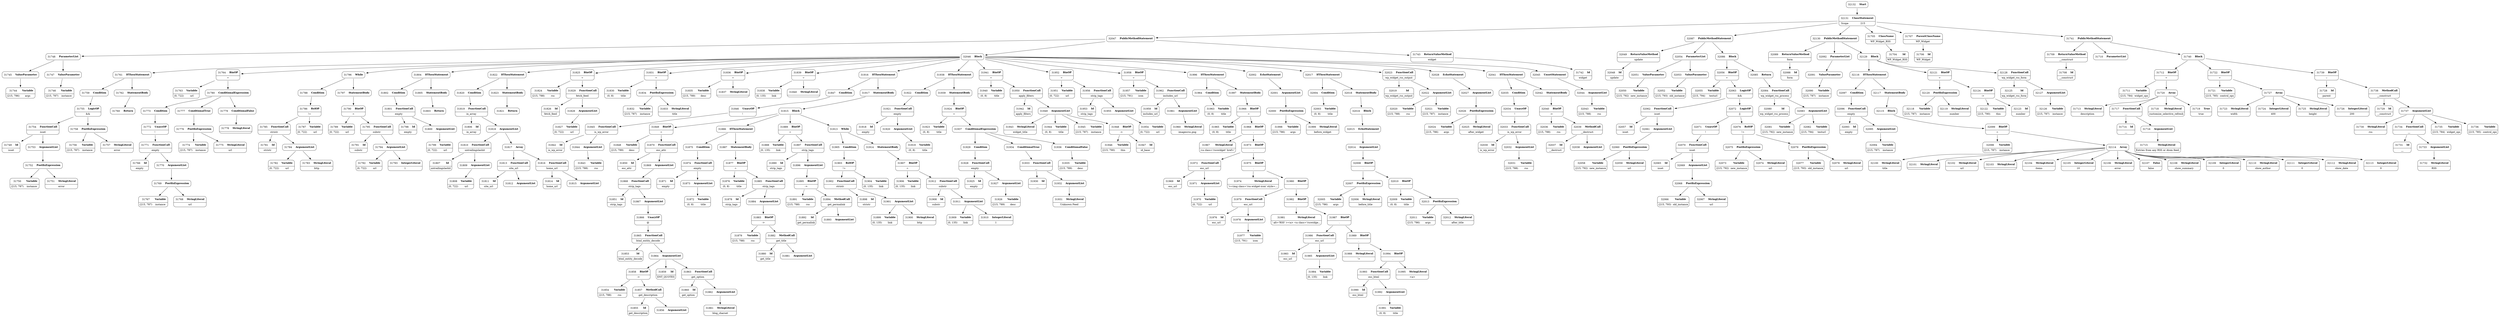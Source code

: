 digraph ast {
node [shape=none];
31744 [label=<<TABLE border='1' cellspacing='0' cellpadding='10' style='rounded' ><TR><TD border='0'>31744</TD><TD border='0'><B>Variable</B></TD></TR><HR/><TR><TD border='0' cellpadding='5'>(215, 786)</TD><TD border='0' cellpadding='5'>args</TD></TR></TABLE>>];
31745 [label=<<TABLE border='1' cellspacing='0' cellpadding='10' style='rounded' ><TR><TD border='0'>31745</TD><TD border='0'><B>ValueParameter</B></TD></TR></TABLE>>];
31745 -> 31744 [weight=2];
31746 [label=<<TABLE border='1' cellspacing='0' cellpadding='10' style='rounded' ><TR><TD border='0'>31746</TD><TD border='0'><B>Variable</B></TD></TR><HR/><TR><TD border='0' cellpadding='5'>(215, 787)</TD><TD border='0' cellpadding='5'>instance</TD></TR></TABLE>>];
31747 [label=<<TABLE border='1' cellspacing='0' cellpadding='10' style='rounded' ><TR><TD border='0'>31747</TD><TD border='0'><B>ValueParameter</B></TD></TR></TABLE>>];
31747 -> 31746 [weight=2];
31748 [label=<<TABLE border='1' cellspacing='0' cellpadding='10' style='rounded' ><TR><TD border='0'>31748</TD><TD border='0'><B>ParameterList</B></TD></TR></TABLE>>];
31748 -> 31745 [weight=2];
31748 -> 31747 [weight=2];
31749 [label=<<TABLE border='1' cellspacing='0' cellpadding='10' style='rounded' ><TR><TD border='0'>31749</TD><TD border='0'><B>Id</B></TD></TR><HR/><TR><TD border='0' cellpadding='5' colspan='2'>isset</TD></TR></TABLE>>];
31750 [label=<<TABLE border='1' cellspacing='0' cellpadding='10' style='rounded' ><TR><TD border='0'>31750</TD><TD border='0'><B>Variable</B></TD></TR><HR/><TR><TD border='0' cellpadding='5'>(215, 787)</TD><TD border='0' cellpadding='5'>instance</TD></TR></TABLE>>];
31751 [label=<<TABLE border='1' cellspacing='0' cellpadding='10' style='rounded' ><TR><TD border='0'>31751</TD><TD border='0'><B>StringLiteral</B></TD></TR><HR/><TR><TD border='0' cellpadding='5' colspan='2'>error</TD></TR></TABLE>>];
31752 [label=<<TABLE border='1' cellspacing='0' cellpadding='10' style='rounded' ><TR><TD border='0'>31752</TD><TD border='0'><B>PostfixExpression</B></TD></TR></TABLE>>];
31752 -> 31750 [weight=2];
31752 -> 31751 [weight=2];
31753 [label=<<TABLE border='1' cellspacing='0' cellpadding='10' style='rounded' ><TR><TD border='0'>31753</TD><TD border='0'><B>ArgumentList</B></TD></TR></TABLE>>];
31753 -> 31752 [weight=2];
31754 [label=<<TABLE border='1' cellspacing='0' cellpadding='10' style='rounded' ><TR><TD border='0'>31754</TD><TD border='0'><B>FunctionCall</B></TD></TR><HR/><TR><TD border='0' cellpadding='5' colspan='2'>isset</TD></TR></TABLE>>];
31754 -> 31749 [weight=2];
31754 -> 31753 [weight=2];
31755 [label=<<TABLE border='1' cellspacing='0' cellpadding='10' style='rounded' ><TR><TD border='0'>31755</TD><TD border='0'><B>LogicOP</B></TD></TR><HR/><TR><TD border='0' cellpadding='5' colspan='2'>&amp;&amp;</TD></TR></TABLE>>];
31755 -> 31754 [weight=2];
31755 -> 31758 [weight=2];
31756 [label=<<TABLE border='1' cellspacing='0' cellpadding='10' style='rounded' ><TR><TD border='0'>31756</TD><TD border='0'><B>Variable</B></TD></TR><HR/><TR><TD border='0' cellpadding='5'>(215, 787)</TD><TD border='0' cellpadding='5'>instance</TD></TR></TABLE>>];
31757 [label=<<TABLE border='1' cellspacing='0' cellpadding='10' style='rounded' ><TR><TD border='0'>31757</TD><TD border='0'><B>StringLiteral</B></TD></TR><HR/><TR><TD border='0' cellpadding='5' colspan='2'>error</TD></TR></TABLE>>];
31758 [label=<<TABLE border='1' cellspacing='0' cellpadding='10' style='rounded' ><TR><TD border='0'>31758</TD><TD border='0'><B>PostfixExpression</B></TD></TR></TABLE>>];
31758 -> 31756 [weight=2];
31758 -> 31757 [weight=2];
31759 [label=<<TABLE border='1' cellspacing='0' cellpadding='10' style='rounded' ><TR><TD border='0'>31759</TD><TD border='0'><B>Condition</B></TD></TR></TABLE>>];
31759 -> 31755 [weight=2];
31760 [label=<<TABLE border='1' cellspacing='0' cellpadding='10' style='rounded' ><TR><TD border='0'>31760</TD><TD border='0'><B>Return</B></TD></TR></TABLE>>];
31761 [label=<<TABLE border='1' cellspacing='0' cellpadding='10' style='rounded' ><TR><TD border='0'>31761</TD><TD border='0'><B>IfThenStatement</B></TD></TR></TABLE>>];
31761 -> 31759 [weight=2];
31761 -> 31762 [weight=2];
31762 [label=<<TABLE border='1' cellspacing='0' cellpadding='10' style='rounded' ><TR><TD border='0'>31762</TD><TD border='0'><B>StatementBody</B></TD></TR></TABLE>>];
31762 -> 31760 [weight=2];
31763 [label=<<TABLE border='1' cellspacing='0' cellpadding='10' style='rounded' ><TR><TD border='0'>31763</TD><TD border='0'><B>Variable</B></TD></TR><HR/><TR><TD border='0' cellpadding='5'>(0, 722)</TD><TD border='0' cellpadding='5'>url</TD></TR></TABLE>>];
31764 [label=<<TABLE border='1' cellspacing='0' cellpadding='10' style='rounded' ><TR><TD border='0'>31764</TD><TD border='0'><B>BinOP</B></TD></TR><HR/><TR><TD border='0' cellpadding='5' colspan='2'>=</TD></TR></TABLE>>];
31764 -> 31763 [weight=2];
31764 -> 31780 [weight=2];
31766 [label=<<TABLE border='1' cellspacing='0' cellpadding='10' style='rounded' ><TR><TD border='0'>31766</TD><TD border='0'><B>Id</B></TD></TR><HR/><TR><TD border='0' cellpadding='5' colspan='2'>empty</TD></TR></TABLE>>];
31767 [label=<<TABLE border='1' cellspacing='0' cellpadding='10' style='rounded' ><TR><TD border='0'>31767</TD><TD border='0'><B>Variable</B></TD></TR><HR/><TR><TD border='0' cellpadding='5'>(215, 787)</TD><TD border='0' cellpadding='5'>instance</TD></TR></TABLE>>];
31768 [label=<<TABLE border='1' cellspacing='0' cellpadding='10' style='rounded' ><TR><TD border='0'>31768</TD><TD border='0'><B>StringLiteral</B></TD></TR><HR/><TR><TD border='0' cellpadding='5' colspan='2'>url</TD></TR></TABLE>>];
31769 [label=<<TABLE border='1' cellspacing='0' cellpadding='10' style='rounded' ><TR><TD border='0'>31769</TD><TD border='0'><B>PostfixExpression</B></TD></TR></TABLE>>];
31769 -> 31767 [weight=2];
31769 -> 31768 [weight=2];
31770 [label=<<TABLE border='1' cellspacing='0' cellpadding='10' style='rounded' ><TR><TD border='0'>31770</TD><TD border='0'><B>ArgumentList</B></TD></TR></TABLE>>];
31770 -> 31769 [weight=2];
31771 [label=<<TABLE border='1' cellspacing='0' cellpadding='10' style='rounded' ><TR><TD border='0'>31771</TD><TD border='0'><B>FunctionCall</B></TD></TR><HR/><TR><TD border='0' cellpadding='5' colspan='2'>empty</TD></TR></TABLE>>];
31771 -> 31766 [weight=2];
31771 -> 31770 [weight=2];
31772 [label=<<TABLE border='1' cellspacing='0' cellpadding='10' style='rounded' ><TR><TD border='0'>31772</TD><TD border='0'><B>UnaryOP</B></TD></TR><HR/><TR><TD border='0' cellpadding='5' colspan='2'>!</TD></TR></TABLE>>];
31772 -> 31771 [weight=2];
31773 [label=<<TABLE border='1' cellspacing='0' cellpadding='10' style='rounded' ><TR><TD border='0'>31773</TD><TD border='0'><B>Condition</B></TD></TR></TABLE>>];
31773 -> 31772 [weight=2];
31774 [label=<<TABLE border='1' cellspacing='0' cellpadding='10' style='rounded' ><TR><TD border='0'>31774</TD><TD border='0'><B>Variable</B></TD></TR><HR/><TR><TD border='0' cellpadding='5'>(215, 787)</TD><TD border='0' cellpadding='5'>instance</TD></TR></TABLE>>];
31775 [label=<<TABLE border='1' cellspacing='0' cellpadding='10' style='rounded' ><TR><TD border='0'>31775</TD><TD border='0'><B>StringLiteral</B></TD></TR><HR/><TR><TD border='0' cellpadding='5' colspan='2'>url</TD></TR></TABLE>>];
31776 [label=<<TABLE border='1' cellspacing='0' cellpadding='10' style='rounded' ><TR><TD border='0'>31776</TD><TD border='0'><B>PostfixExpression</B></TD></TR></TABLE>>];
31776 -> 31774 [weight=2];
31776 -> 31775 [weight=2];
31777 [label=<<TABLE border='1' cellspacing='0' cellpadding='10' style='rounded' ><TR><TD border='0'>31777</TD><TD border='0'><B>ConditionalTrue</B></TD></TR></TABLE>>];
31777 -> 31776 [weight=2];
31778 [label=<<TABLE border='1' cellspacing='0' cellpadding='10' style='rounded' ><TR><TD border='0'>31778</TD><TD border='0'><B>StringLiteral</B></TD></TR><HR/><TR><TD border='0' cellpadding='5' colspan='2'></TD></TR></TABLE>>];
31779 [label=<<TABLE border='1' cellspacing='0' cellpadding='10' style='rounded' ><TR><TD border='0'>31779</TD><TD border='0'><B>ConditionalFalse</B></TD></TR></TABLE>>];
31779 -> 31778 [weight=2];
31780 [label=<<TABLE border='1' cellspacing='0' cellpadding='10' style='rounded' ><TR><TD border='0'>31780</TD><TD border='0'><B>ConditionalExpression</B></TD></TR></TABLE>>];
31780 -> 31773 [weight=2];
31780 -> 31777 [weight=2];
31780 -> 31779 [weight=2];
31781 [label=<<TABLE border='1' cellspacing='0' cellpadding='10' style='rounded' ><TR><TD border='0'>31781</TD><TD border='0'><B>Id</B></TD></TR><HR/><TR><TD border='0' cellpadding='5' colspan='2'>stristr</TD></TR></TABLE>>];
31782 [label=<<TABLE border='1' cellspacing='0' cellpadding='10' style='rounded' ><TR><TD border='0'>31782</TD><TD border='0'><B>Variable</B></TD></TR><HR/><TR><TD border='0' cellpadding='5'>(0, 722)</TD><TD border='0' cellpadding='5'>url</TD></TR></TABLE>>];
31783 [label=<<TABLE border='1' cellspacing='0' cellpadding='10' style='rounded' ><TR><TD border='0'>31783</TD><TD border='0'><B>StringLiteral</B></TD></TR><HR/><TR><TD border='0' cellpadding='5' colspan='2'>http</TD></TR></TABLE>>];
31784 [label=<<TABLE border='1' cellspacing='0' cellpadding='10' style='rounded' ><TR><TD border='0'>31784</TD><TD border='0'><B>ArgumentList</B></TD></TR></TABLE>>];
31784 -> 31782 [weight=2];
31784 -> 31783 [weight=2];
31785 [label=<<TABLE border='1' cellspacing='0' cellpadding='10' style='rounded' ><TR><TD border='0'>31785</TD><TD border='0'><B>FunctionCall</B></TD></TR><HR/><TR><TD border='0' cellpadding='5' colspan='2'>stristr</TD></TR></TABLE>>];
31785 -> 31781 [weight=2];
31785 -> 31784 [weight=2];
31786 [label=<<TABLE border='1' cellspacing='0' cellpadding='10' style='rounded' ><TR><TD border='0'>31786</TD><TD border='0'><B>RelOP</B></TD></TR><HR/><TR><TD border='0' cellpadding='5' colspan='2'>!=</TD></TR></TABLE>>];
31786 -> 31785 [weight=2];
31786 -> 31787 [weight=2];
31787 [label=<<TABLE border='1' cellspacing='0' cellpadding='10' style='rounded' ><TR><TD border='0'>31787</TD><TD border='0'><B>Variable</B></TD></TR><HR/><TR><TD border='0' cellpadding='5'>(0, 722)</TD><TD border='0' cellpadding='5'>url</TD></TR></TABLE>>];
31788 [label=<<TABLE border='1' cellspacing='0' cellpadding='10' style='rounded' ><TR><TD border='0'>31788</TD><TD border='0'><B>Condition</B></TD></TR></TABLE>>];
31788 -> 31786 [weight=2];
31789 [label=<<TABLE border='1' cellspacing='0' cellpadding='10' style='rounded' ><TR><TD border='0'>31789</TD><TD border='0'><B>Variable</B></TD></TR><HR/><TR><TD border='0' cellpadding='5'>(0, 722)</TD><TD border='0' cellpadding='5'>url</TD></TR></TABLE>>];
31790 [label=<<TABLE border='1' cellspacing='0' cellpadding='10' style='rounded' ><TR><TD border='0'>31790</TD><TD border='0'><B>BinOP</B></TD></TR><HR/><TR><TD border='0' cellpadding='5' colspan='2'>=</TD></TR></TABLE>>];
31790 -> 31789 [weight=2];
31790 -> 31795 [weight=2];
31791 [label=<<TABLE border='1' cellspacing='0' cellpadding='10' style='rounded' ><TR><TD border='0'>31791</TD><TD border='0'><B>Id</B></TD></TR><HR/><TR><TD border='0' cellpadding='5' colspan='2'>substr</TD></TR></TABLE>>];
31792 [label=<<TABLE border='1' cellspacing='0' cellpadding='10' style='rounded' ><TR><TD border='0'>31792</TD><TD border='0'><B>Variable</B></TD></TR><HR/><TR><TD border='0' cellpadding='5'>(0, 722)</TD><TD border='0' cellpadding='5'>url</TD></TR></TABLE>>];
31793 [label=<<TABLE border='1' cellspacing='0' cellpadding='10' style='rounded' ><TR><TD border='0'>31793</TD><TD border='0'><B>IntegerLiteral</B></TD></TR><HR/><TR><TD border='0' cellpadding='5' colspan='2'>1</TD></TR></TABLE>>];
31794 [label=<<TABLE border='1' cellspacing='0' cellpadding='10' style='rounded' ><TR><TD border='0'>31794</TD><TD border='0'><B>ArgumentList</B></TD></TR></TABLE>>];
31794 -> 31792 [weight=2];
31794 -> 31793 [weight=2];
31795 [label=<<TABLE border='1' cellspacing='0' cellpadding='10' style='rounded' ><TR><TD border='0'>31795</TD><TD border='0'><B>FunctionCall</B></TD></TR><HR/><TR><TD border='0' cellpadding='5' colspan='2'>substr</TD></TR></TABLE>>];
31795 -> 31791 [weight=2];
31795 -> 31794 [weight=2];
31796 [label=<<TABLE border='1' cellspacing='0' cellpadding='10' style='rounded' ><TR><TD border='0'>31796</TD><TD border='0'><B>While</B></TD></TR></TABLE>>];
31796 -> 31788 [weight=2];
31796 -> 31797 [weight=2];
31797 [label=<<TABLE border='1' cellspacing='0' cellpadding='10' style='rounded' ><TR><TD border='0'>31797</TD><TD border='0'><B>StatementBody</B></TD></TR></TABLE>>];
31797 -> 31790 [weight=2];
31798 [label=<<TABLE border='1' cellspacing='0' cellpadding='10' style='rounded' ><TR><TD border='0'>31798</TD><TD border='0'><B>Id</B></TD></TR><HR/><TR><TD border='0' cellpadding='5' colspan='2'>empty</TD></TR></TABLE>>];
31799 [label=<<TABLE border='1' cellspacing='0' cellpadding='10' style='rounded' ><TR><TD border='0'>31799</TD><TD border='0'><B>Variable</B></TD></TR><HR/><TR><TD border='0' cellpadding='5'>(0, 722)</TD><TD border='0' cellpadding='5'>url</TD></TR></TABLE>>];
31800 [label=<<TABLE border='1' cellspacing='0' cellpadding='10' style='rounded' ><TR><TD border='0'>31800</TD><TD border='0'><B>ArgumentList</B></TD></TR></TABLE>>];
31800 -> 31799 [weight=2];
31801 [label=<<TABLE border='1' cellspacing='0' cellpadding='10' style='rounded' ><TR><TD border='0'>31801</TD><TD border='0'><B>FunctionCall</B></TD></TR><HR/><TR><TD border='0' cellpadding='5' colspan='2'>empty</TD></TR></TABLE>>];
31801 -> 31798 [weight=2];
31801 -> 31800 [weight=2];
31802 [label=<<TABLE border='1' cellspacing='0' cellpadding='10' style='rounded' ><TR><TD border='0'>31802</TD><TD border='0'><B>Condition</B></TD></TR></TABLE>>];
31802 -> 31801 [weight=2];
31803 [label=<<TABLE border='1' cellspacing='0' cellpadding='10' style='rounded' ><TR><TD border='0'>31803</TD><TD border='0'><B>Return</B></TD></TR></TABLE>>];
31804 [label=<<TABLE border='1' cellspacing='0' cellpadding='10' style='rounded' ><TR><TD border='0'>31804</TD><TD border='0'><B>IfThenStatement</B></TD></TR></TABLE>>];
31804 -> 31802 [weight=2];
31804 -> 31805 [weight=2];
31805 [label=<<TABLE border='1' cellspacing='0' cellpadding='10' style='rounded' ><TR><TD border='0'>31805</TD><TD border='0'><B>StatementBody</B></TD></TR></TABLE>>];
31805 -> 31803 [weight=2];
31806 [label=<<TABLE border='1' cellspacing='0' cellpadding='10' style='rounded' ><TR><TD border='0'>31806</TD><TD border='0'><B>Id</B></TD></TR><HR/><TR><TD border='0' cellpadding='5' colspan='2'>in_array</TD></TR></TABLE>>];
31807 [label=<<TABLE border='1' cellspacing='0' cellpadding='10' style='rounded' ><TR><TD border='0'>31807</TD><TD border='0'><B>Id</B></TD></TR><HR/><TR><TD border='0' cellpadding='5' colspan='2'>untrailingslashit</TD></TR></TABLE>>];
31808 [label=<<TABLE border='1' cellspacing='0' cellpadding='10' style='rounded' ><TR><TD border='0'>31808</TD><TD border='0'><B>Variable</B></TD></TR><HR/><TR><TD border='0' cellpadding='5'>(0, 722)</TD><TD border='0' cellpadding='5'>url</TD></TR></TABLE>>];
31809 [label=<<TABLE border='1' cellspacing='0' cellpadding='10' style='rounded' ><TR><TD border='0'>31809</TD><TD border='0'><B>ArgumentList</B></TD></TR></TABLE>>];
31809 -> 31808 [weight=2];
31810 [label=<<TABLE border='1' cellspacing='0' cellpadding='10' style='rounded' ><TR><TD border='0'>31810</TD><TD border='0'><B>FunctionCall</B></TD></TR><HR/><TR><TD border='0' cellpadding='5' colspan='2'>untrailingslashit</TD></TR></TABLE>>];
31810 -> 31807 [weight=2];
31810 -> 31809 [weight=2];
31811 [label=<<TABLE border='1' cellspacing='0' cellpadding='10' style='rounded' ><TR><TD border='0'>31811</TD><TD border='0'><B>Id</B></TD></TR><HR/><TR><TD border='0' cellpadding='5' colspan='2'>site_url</TD></TR></TABLE>>];
31812 [label=<<TABLE border='1' cellspacing='0' cellpadding='10' style='rounded' ><TR><TD border='0'>31812</TD><TD border='0'><B>ArgumentList</B></TD></TR></TABLE>>];
31813 [label=<<TABLE border='1' cellspacing='0' cellpadding='10' style='rounded' ><TR><TD border='0'>31813</TD><TD border='0'><B>FunctionCall</B></TD></TR><HR/><TR><TD border='0' cellpadding='5' colspan='2'>site_url</TD></TR></TABLE>>];
31813 -> 31811 [weight=2];
31813 -> 31812 [weight=2];
31814 [label=<<TABLE border='1' cellspacing='0' cellpadding='10' style='rounded' ><TR><TD border='0'>31814</TD><TD border='0'><B>Id</B></TD></TR><HR/><TR><TD border='0' cellpadding='5' colspan='2'>home_url</TD></TR></TABLE>>];
31815 [label=<<TABLE border='1' cellspacing='0' cellpadding='10' style='rounded' ><TR><TD border='0'>31815</TD><TD border='0'><B>ArgumentList</B></TD></TR></TABLE>>];
31816 [label=<<TABLE border='1' cellspacing='0' cellpadding='10' style='rounded' ><TR><TD border='0'>31816</TD><TD border='0'><B>FunctionCall</B></TD></TR><HR/><TR><TD border='0' cellpadding='5' colspan='2'>home_url</TD></TR></TABLE>>];
31816 -> 31814 [weight=2];
31816 -> 31815 [weight=2];
31817 [label=<<TABLE border='1' cellspacing='0' cellpadding='10' style='rounded' ><TR><TD border='0'>31817</TD><TD border='0'><B>Array</B></TD></TR></TABLE>>];
31817 -> 31813 [weight=2];
31817 -> 31816 [weight=2];
31818 [label=<<TABLE border='1' cellspacing='0' cellpadding='10' style='rounded' ><TR><TD border='0'>31818</TD><TD border='0'><B>ArgumentList</B></TD></TR></TABLE>>];
31818 -> 31810 [weight=2];
31818 -> 31817 [weight=2];
31819 [label=<<TABLE border='1' cellspacing='0' cellpadding='10' style='rounded' ><TR><TD border='0'>31819</TD><TD border='0'><B>FunctionCall</B></TD></TR><HR/><TR><TD border='0' cellpadding='5' colspan='2'>in_array</TD></TR></TABLE>>];
31819 -> 31806 [weight=2];
31819 -> 31818 [weight=2];
31820 [label=<<TABLE border='1' cellspacing='0' cellpadding='10' style='rounded' ><TR><TD border='0'>31820</TD><TD border='0'><B>Condition</B></TD></TR></TABLE>>];
31820 -> 31819 [weight=2];
31821 [label=<<TABLE border='1' cellspacing='0' cellpadding='10' style='rounded' ><TR><TD border='0'>31821</TD><TD border='0'><B>Return</B></TD></TR></TABLE>>];
31822 [label=<<TABLE border='1' cellspacing='0' cellpadding='10' style='rounded' ><TR><TD border='0'>31822</TD><TD border='0'><B>IfThenStatement</B></TD></TR></TABLE>>];
31822 -> 31820 [weight=2];
31822 -> 31823 [weight=2];
31823 [label=<<TABLE border='1' cellspacing='0' cellpadding='10' style='rounded' ><TR><TD border='0'>31823</TD><TD border='0'><B>StatementBody</B></TD></TR></TABLE>>];
31823 -> 31821 [weight=2];
31824 [label=<<TABLE border='1' cellspacing='0' cellpadding='10' style='rounded' ><TR><TD border='0'>31824</TD><TD border='0'><B>Variable</B></TD></TR><HR/><TR><TD border='0' cellpadding='5'>(215, 788)</TD><TD border='0' cellpadding='5'>rss</TD></TR></TABLE>>];
31825 [label=<<TABLE border='1' cellspacing='0' cellpadding='10' style='rounded' ><TR><TD border='0'>31825</TD><TD border='0'><B>BinOP</B></TD></TR><HR/><TR><TD border='0' cellpadding='5' colspan='2'>=</TD></TR></TABLE>>];
31825 -> 31824 [weight=2];
31825 -> 31829 [weight=2];
31826 [label=<<TABLE border='1' cellspacing='0' cellpadding='10' style='rounded' ><TR><TD border='0'>31826</TD><TD border='0'><B>Id</B></TD></TR><HR/><TR><TD border='0' cellpadding='5' colspan='2'>fetch_feed</TD></TR></TABLE>>];
31827 [label=<<TABLE border='1' cellspacing='0' cellpadding='10' style='rounded' ><TR><TD border='0'>31827</TD><TD border='0'><B>Variable</B></TD></TR><HR/><TR><TD border='0' cellpadding='5'>(0, 722)</TD><TD border='0' cellpadding='5'>url</TD></TR></TABLE>>];
31828 [label=<<TABLE border='1' cellspacing='0' cellpadding='10' style='rounded' ><TR><TD border='0'>31828</TD><TD border='0'><B>ArgumentList</B></TD></TR></TABLE>>];
31828 -> 31827 [weight=2];
31829 [label=<<TABLE border='1' cellspacing='0' cellpadding='10' style='rounded' ><TR><TD border='0'>31829</TD><TD border='0'><B>FunctionCall</B></TD></TR><HR/><TR><TD border='0' cellpadding='5' colspan='2'>fetch_feed</TD></TR></TABLE>>];
31829 -> 31826 [weight=2];
31829 -> 31828 [weight=2];
31830 [label=<<TABLE border='1' cellspacing='0' cellpadding='10' style='rounded' ><TR><TD border='0'>31830</TD><TD border='0'><B>Variable</B></TD></TR><HR/><TR><TD border='0' cellpadding='5'>(0, 8)</TD><TD border='0' cellpadding='5'>title</TD></TR></TABLE>>];
31831 [label=<<TABLE border='1' cellspacing='0' cellpadding='10' style='rounded' ><TR><TD border='0'>31831</TD><TD border='0'><B>BinOP</B></TD></TR><HR/><TR><TD border='0' cellpadding='5' colspan='2'>=</TD></TR></TABLE>>];
31831 -> 31830 [weight=2];
31831 -> 31834 [weight=2];
31832 [label=<<TABLE border='1' cellspacing='0' cellpadding='10' style='rounded' ><TR><TD border='0'>31832</TD><TD border='0'><B>Variable</B></TD></TR><HR/><TR><TD border='0' cellpadding='5'>(215, 787)</TD><TD border='0' cellpadding='5'>instance</TD></TR></TABLE>>];
31833 [label=<<TABLE border='1' cellspacing='0' cellpadding='10' style='rounded' ><TR><TD border='0'>31833</TD><TD border='0'><B>StringLiteral</B></TD></TR><HR/><TR><TD border='0' cellpadding='5' colspan='2'>title</TD></TR></TABLE>>];
31834 [label=<<TABLE border='1' cellspacing='0' cellpadding='10' style='rounded' ><TR><TD border='0'>31834</TD><TD border='0'><B>PostfixExpression</B></TD></TR></TABLE>>];
31834 -> 31832 [weight=2];
31834 -> 31833 [weight=2];
31835 [label=<<TABLE border='1' cellspacing='0' cellpadding='10' style='rounded' ><TR><TD border='0'>31835</TD><TD border='0'><B>Variable</B></TD></TR><HR/><TR><TD border='0' cellpadding='5'>(215, 789)</TD><TD border='0' cellpadding='5'>desc</TD></TR></TABLE>>];
31836 [label=<<TABLE border='1' cellspacing='0' cellpadding='10' style='rounded' ><TR><TD border='0'>31836</TD><TD border='0'><B>BinOP</B></TD></TR><HR/><TR><TD border='0' cellpadding='5' colspan='2'>=</TD></TR></TABLE>>];
31836 -> 31835 [weight=2];
31836 -> 31837 [weight=2];
31837 [label=<<TABLE border='1' cellspacing='0' cellpadding='10' style='rounded' ><TR><TD border='0'>31837</TD><TD border='0'><B>StringLiteral</B></TD></TR><HR/><TR><TD border='0' cellpadding='5' colspan='2'></TD></TR></TABLE>>];
31838 [label=<<TABLE border='1' cellspacing='0' cellpadding='10' style='rounded' ><TR><TD border='0'>31838</TD><TD border='0'><B>Variable</B></TD></TR><HR/><TR><TD border='0' cellpadding='5'>(0, 135)</TD><TD border='0' cellpadding='5'>link</TD></TR></TABLE>>];
31839 [label=<<TABLE border='1' cellspacing='0' cellpadding='10' style='rounded' ><TR><TD border='0'>31839</TD><TD border='0'><B>BinOP</B></TD></TR><HR/><TR><TD border='0' cellpadding='5' colspan='2'>=</TD></TR></TABLE>>];
31839 -> 31838 [weight=2];
31839 -> 31840 [weight=2];
31840 [label=<<TABLE border='1' cellspacing='0' cellpadding='10' style='rounded' ><TR><TD border='0'>31840</TD><TD border='0'><B>StringLiteral</B></TD></TR><HR/><TR><TD border='0' cellpadding='5' colspan='2'></TD></TR></TABLE>>];
31842 [label=<<TABLE border='1' cellspacing='0' cellpadding='10' style='rounded' ><TR><TD border='0'>31842</TD><TD border='0'><B>Id</B></TD></TR><HR/><TR><TD border='0' cellpadding='5' colspan='2'>is_wp_error</TD></TR></TABLE>>];
31843 [label=<<TABLE border='1' cellspacing='0' cellpadding='10' style='rounded' ><TR><TD border='0'>31843</TD><TD border='0'><B>Variable</B></TD></TR><HR/><TR><TD border='0' cellpadding='5'>(215, 788)</TD><TD border='0' cellpadding='5'>rss</TD></TR></TABLE>>];
31844 [label=<<TABLE border='1' cellspacing='0' cellpadding='10' style='rounded' ><TR><TD border='0'>31844</TD><TD border='0'><B>ArgumentList</B></TD></TR></TABLE>>];
31844 -> 31843 [weight=2];
31845 [label=<<TABLE border='1' cellspacing='0' cellpadding='10' style='rounded' ><TR><TD border='0'>31845</TD><TD border='0'><B>FunctionCall</B></TD></TR><HR/><TR><TD border='0' cellpadding='5' colspan='2'>is_wp_error</TD></TR></TABLE>>];
31845 -> 31842 [weight=2];
31845 -> 31844 [weight=2];
31846 [label=<<TABLE border='1' cellspacing='0' cellpadding='10' style='rounded' ><TR><TD border='0'>31846</TD><TD border='0'><B>UnaryOP</B></TD></TR><HR/><TR><TD border='0' cellpadding='5' colspan='2'>!</TD></TR></TABLE>>];
31846 -> 31845 [weight=2];
31847 [label=<<TABLE border='1' cellspacing='0' cellpadding='10' style='rounded' ><TR><TD border='0'>31847</TD><TD border='0'><B>Condition</B></TD></TR></TABLE>>];
31847 -> 31846 [weight=2];
31848 [label=<<TABLE border='1' cellspacing='0' cellpadding='10' style='rounded' ><TR><TD border='0'>31848</TD><TD border='0'><B>Variable</B></TD></TR><HR/><TR><TD border='0' cellpadding='5'>(215, 789)</TD><TD border='0' cellpadding='5'>desc</TD></TR></TABLE>>];
31849 [label=<<TABLE border='1' cellspacing='0' cellpadding='10' style='rounded' ><TR><TD border='0'>31849</TD><TD border='0'><B>BinOP</B></TD></TR><HR/><TR><TD border='0' cellpadding='5' colspan='2'>=</TD></TR></TABLE>>];
31849 -> 31848 [weight=2];
31849 -> 31870 [weight=2];
31850 [label=<<TABLE border='1' cellspacing='0' cellpadding='10' style='rounded' ><TR><TD border='0'>31850</TD><TD border='0'><B>Id</B></TD></TR><HR/><TR><TD border='0' cellpadding='5' colspan='2'>esc_attr</TD></TR></TABLE>>];
31851 [label=<<TABLE border='1' cellspacing='0' cellpadding='10' style='rounded' ><TR><TD border='0'>31851</TD><TD border='0'><B>Id</B></TD></TR><HR/><TR><TD border='0' cellpadding='5' colspan='2'>strip_tags</TD></TR></TABLE>>];
31853 [label=<<TABLE border='1' cellspacing='0' cellpadding='10' style='rounded' ><TR><TD border='0'>31853</TD><TD border='0'><B>Id</B></TD></TR><HR/><TR><TD border='0' cellpadding='5' colspan='2'>html_entity_decode</TD></TR></TABLE>>];
31854 [label=<<TABLE border='1' cellspacing='0' cellpadding='10' style='rounded' ><TR><TD border='0'>31854</TD><TD border='0'><B>Variable</B></TD></TR><HR/><TR><TD border='0' cellpadding='5'>(215, 788)</TD><TD border='0' cellpadding='5'>rss</TD></TR></TABLE>>];
31855 [label=<<TABLE border='1' cellspacing='0' cellpadding='10' style='rounded' ><TR><TD border='0'>31855</TD><TD border='0'><B>Id</B></TD></TR><HR/><TR><TD border='0' cellpadding='5' colspan='2'>get_description</TD></TR></TABLE>>];
31856 [label=<<TABLE border='1' cellspacing='0' cellpadding='10' style='rounded' ><TR><TD border='0'>31856</TD><TD border='0'><B>ArgumentList</B></TD></TR></TABLE>>];
31857 [label=<<TABLE border='1' cellspacing='0' cellpadding='10' style='rounded' ><TR><TD border='0'>31857</TD><TD border='0'><B>MethodCall</B></TD></TR><HR/><TR><TD border='0' cellpadding='5' colspan='2'>get_description</TD></TR></TABLE>>];
31857 -> 31855 [weight=2];
31857 -> 31856 [weight=2];
31858 [label=<<TABLE border='1' cellspacing='0' cellpadding='10' style='rounded' ><TR><TD border='0'>31858</TD><TD border='0'><B>BinOP</B></TD></TR><HR/><TR><TD border='0' cellpadding='5' colspan='2'>-&gt;</TD></TR></TABLE>>];
31858 -> 31854 [weight=2];
31858 -> 31857 [weight=2];
31859 [label=<<TABLE border='1' cellspacing='0' cellpadding='10' style='rounded' ><TR><TD border='0'>31859</TD><TD border='0'><B>Id</B></TD></TR><HR/><TR><TD border='0' cellpadding='5' colspan='2'>ENT_QUOTES</TD></TR></TABLE>>];
31860 [label=<<TABLE border='1' cellspacing='0' cellpadding='10' style='rounded' ><TR><TD border='0'>31860</TD><TD border='0'><B>Id</B></TD></TR><HR/><TR><TD border='0' cellpadding='5' colspan='2'>get_option</TD></TR></TABLE>>];
31861 [label=<<TABLE border='1' cellspacing='0' cellpadding='10' style='rounded' ><TR><TD border='0'>31861</TD><TD border='0'><B>StringLiteral</B></TD></TR><HR/><TR><TD border='0' cellpadding='5' colspan='2'>blog_charset</TD></TR></TABLE>>];
31862 [label=<<TABLE border='1' cellspacing='0' cellpadding='10' style='rounded' ><TR><TD border='0'>31862</TD><TD border='0'><B>ArgumentList</B></TD></TR></TABLE>>];
31862 -> 31861 [weight=2];
31863 [label=<<TABLE border='1' cellspacing='0' cellpadding='10' style='rounded' ><TR><TD border='0'>31863</TD><TD border='0'><B>FunctionCall</B></TD></TR><HR/><TR><TD border='0' cellpadding='5' colspan='2'>get_option</TD></TR></TABLE>>];
31863 -> 31860 [weight=2];
31863 -> 31862 [weight=2];
31864 [label=<<TABLE border='1' cellspacing='0' cellpadding='10' style='rounded' ><TR><TD border='0'>31864</TD><TD border='0'><B>ArgumentList</B></TD></TR></TABLE>>];
31864 -> 31858 [weight=2];
31864 -> 31859 [weight=2];
31864 -> 31863 [weight=2];
31865 [label=<<TABLE border='1' cellspacing='0' cellpadding='10' style='rounded' ><TR><TD border='0'>31865</TD><TD border='0'><B>FunctionCall</B></TD></TR><HR/><TR><TD border='0' cellpadding='5' colspan='2'>html_entity_decode</TD></TR></TABLE>>];
31865 -> 31853 [weight=2];
31865 -> 31864 [weight=2];
31866 [label=<<TABLE border='1' cellspacing='0' cellpadding='10' style='rounded' ><TR><TD border='0'>31866</TD><TD border='0'><B>UnaryOP</B></TD></TR><HR/><TR><TD border='0' cellpadding='5' colspan='2'>@</TD></TR></TABLE>>];
31866 -> 31865 [weight=2];
31867 [label=<<TABLE border='1' cellspacing='0' cellpadding='10' style='rounded' ><TR><TD border='0'>31867</TD><TD border='0'><B>ArgumentList</B></TD></TR></TABLE>>];
31867 -> 31866 [weight=2];
31868 [label=<<TABLE border='1' cellspacing='0' cellpadding='10' style='rounded' ><TR><TD border='0'>31868</TD><TD border='0'><B>FunctionCall</B></TD></TR><HR/><TR><TD border='0' cellpadding='5' colspan='2'>strip_tags</TD></TR></TABLE>>];
31868 -> 31851 [weight=2];
31868 -> 31867 [weight=2];
31869 [label=<<TABLE border='1' cellspacing='0' cellpadding='10' style='rounded' ><TR><TD border='0'>31869</TD><TD border='0'><B>ArgumentList</B></TD></TR></TABLE>>];
31869 -> 31868 [weight=2];
31870 [label=<<TABLE border='1' cellspacing='0' cellpadding='10' style='rounded' ><TR><TD border='0'>31870</TD><TD border='0'><B>FunctionCall</B></TD></TR><HR/><TR><TD border='0' cellpadding='5' colspan='2'>esc_attr</TD></TR></TABLE>>];
31870 -> 31850 [weight=2];
31870 -> 31869 [weight=2];
31871 [label=<<TABLE border='1' cellspacing='0' cellpadding='10' style='rounded' ><TR><TD border='0'>31871</TD><TD border='0'><B>Id</B></TD></TR><HR/><TR><TD border='0' cellpadding='5' colspan='2'>empty</TD></TR></TABLE>>];
31872 [label=<<TABLE border='1' cellspacing='0' cellpadding='10' style='rounded' ><TR><TD border='0'>31872</TD><TD border='0'><B>Variable</B></TD></TR><HR/><TR><TD border='0' cellpadding='5'>(0, 8)</TD><TD border='0' cellpadding='5'>title</TD></TR></TABLE>>];
31873 [label=<<TABLE border='1' cellspacing='0' cellpadding='10' style='rounded' ><TR><TD border='0'>31873</TD><TD border='0'><B>ArgumentList</B></TD></TR></TABLE>>];
31873 -> 31872 [weight=2];
31874 [label=<<TABLE border='1' cellspacing='0' cellpadding='10' style='rounded' ><TR><TD border='0'>31874</TD><TD border='0'><B>FunctionCall</B></TD></TR><HR/><TR><TD border='0' cellpadding='5' colspan='2'>empty</TD></TR></TABLE>>];
31874 -> 31871 [weight=2];
31874 -> 31873 [weight=2];
31875 [label=<<TABLE border='1' cellspacing='0' cellpadding='10' style='rounded' ><TR><TD border='0'>31875</TD><TD border='0'><B>Condition</B></TD></TR></TABLE>>];
31875 -> 31874 [weight=2];
31876 [label=<<TABLE border='1' cellspacing='0' cellpadding='10' style='rounded' ><TR><TD border='0'>31876</TD><TD border='0'><B>Variable</B></TD></TR><HR/><TR><TD border='0' cellpadding='5'>(0, 8)</TD><TD border='0' cellpadding='5'>title</TD></TR></TABLE>>];
31877 [label=<<TABLE border='1' cellspacing='0' cellpadding='10' style='rounded' ><TR><TD border='0'>31877</TD><TD border='0'><B>BinOP</B></TD></TR><HR/><TR><TD border='0' cellpadding='5' colspan='2'>=</TD></TR></TABLE>>];
31877 -> 31876 [weight=2];
31877 -> 31885 [weight=2];
31878 [label=<<TABLE border='1' cellspacing='0' cellpadding='10' style='rounded' ><TR><TD border='0'>31878</TD><TD border='0'><B>Id</B></TD></TR><HR/><TR><TD border='0' cellpadding='5' colspan='2'>strip_tags</TD></TR></TABLE>>];
31879 [label=<<TABLE border='1' cellspacing='0' cellpadding='10' style='rounded' ><TR><TD border='0'>31879</TD><TD border='0'><B>Variable</B></TD></TR><HR/><TR><TD border='0' cellpadding='5'>(215, 788)</TD><TD border='0' cellpadding='5'>rss</TD></TR></TABLE>>];
31880 [label=<<TABLE border='1' cellspacing='0' cellpadding='10' style='rounded' ><TR><TD border='0'>31880</TD><TD border='0'><B>Id</B></TD></TR><HR/><TR><TD border='0' cellpadding='5' colspan='2'>get_title</TD></TR></TABLE>>];
31881 [label=<<TABLE border='1' cellspacing='0' cellpadding='10' style='rounded' ><TR><TD border='0'>31881</TD><TD border='0'><B>ArgumentList</B></TD></TR></TABLE>>];
31882 [label=<<TABLE border='1' cellspacing='0' cellpadding='10' style='rounded' ><TR><TD border='0'>31882</TD><TD border='0'><B>MethodCall</B></TD></TR><HR/><TR><TD border='0' cellpadding='5' colspan='2'>get_title</TD></TR></TABLE>>];
31882 -> 31880 [weight=2];
31882 -> 31881 [weight=2];
31883 [label=<<TABLE border='1' cellspacing='0' cellpadding='10' style='rounded' ><TR><TD border='0'>31883</TD><TD border='0'><B>BinOP</B></TD></TR><HR/><TR><TD border='0' cellpadding='5' colspan='2'>-&gt;</TD></TR></TABLE>>];
31883 -> 31879 [weight=2];
31883 -> 31882 [weight=2];
31884 [label=<<TABLE border='1' cellspacing='0' cellpadding='10' style='rounded' ><TR><TD border='0'>31884</TD><TD border='0'><B>ArgumentList</B></TD></TR></TABLE>>];
31884 -> 31883 [weight=2];
31885 [label=<<TABLE border='1' cellspacing='0' cellpadding='10' style='rounded' ><TR><TD border='0'>31885</TD><TD border='0'><B>FunctionCall</B></TD></TR><HR/><TR><TD border='0' cellpadding='5' colspan='2'>strip_tags</TD></TR></TABLE>>];
31885 -> 31878 [weight=2];
31885 -> 31884 [weight=2];
31886 [label=<<TABLE border='1' cellspacing='0' cellpadding='10' style='rounded' ><TR><TD border='0'>31886</TD><TD border='0'><B>IfThenStatement</B></TD></TR></TABLE>>];
31886 -> 31875 [weight=2];
31886 -> 31887 [weight=2];
31887 [label=<<TABLE border='1' cellspacing='0' cellpadding='10' style='rounded' ><TR><TD border='0'>31887</TD><TD border='0'><B>StatementBody</B></TD></TR></TABLE>>];
31887 -> 31877 [weight=2];
31888 [label=<<TABLE border='1' cellspacing='0' cellpadding='10' style='rounded' ><TR><TD border='0'>31888</TD><TD border='0'><B>Variable</B></TD></TR><HR/><TR><TD border='0' cellpadding='5'>(0, 135)</TD><TD border='0' cellpadding='5'>link</TD></TR></TABLE>>];
31889 [label=<<TABLE border='1' cellspacing='0' cellpadding='10' style='rounded' ><TR><TD border='0'>31889</TD><TD border='0'><B>BinOP</B></TD></TR><HR/><TR><TD border='0' cellpadding='5' colspan='2'>=</TD></TR></TABLE>>];
31889 -> 31888 [weight=2];
31889 -> 31897 [weight=2];
31890 [label=<<TABLE border='1' cellspacing='0' cellpadding='10' style='rounded' ><TR><TD border='0'>31890</TD><TD border='0'><B>Id</B></TD></TR><HR/><TR><TD border='0' cellpadding='5' colspan='2'>strip_tags</TD></TR></TABLE>>];
31891 [label=<<TABLE border='1' cellspacing='0' cellpadding='10' style='rounded' ><TR><TD border='0'>31891</TD><TD border='0'><B>Variable</B></TD></TR><HR/><TR><TD border='0' cellpadding='5'>(215, 788)</TD><TD border='0' cellpadding='5'>rss</TD></TR></TABLE>>];
31892 [label=<<TABLE border='1' cellspacing='0' cellpadding='10' style='rounded' ><TR><TD border='0'>31892</TD><TD border='0'><B>Id</B></TD></TR><HR/><TR><TD border='0' cellpadding='5' colspan='2'>get_permalink</TD></TR></TABLE>>];
31893 [label=<<TABLE border='1' cellspacing='0' cellpadding='10' style='rounded' ><TR><TD border='0'>31893</TD><TD border='0'><B>ArgumentList</B></TD></TR></TABLE>>];
31894 [label=<<TABLE border='1' cellspacing='0' cellpadding='10' style='rounded' ><TR><TD border='0'>31894</TD><TD border='0'><B>MethodCall</B></TD></TR><HR/><TR><TD border='0' cellpadding='5' colspan='2'>get_permalink</TD></TR></TABLE>>];
31894 -> 31892 [weight=2];
31894 -> 31893 [weight=2];
31895 [label=<<TABLE border='1' cellspacing='0' cellpadding='10' style='rounded' ><TR><TD border='0'>31895</TD><TD border='0'><B>BinOP</B></TD></TR><HR/><TR><TD border='0' cellpadding='5' colspan='2'>-&gt;</TD></TR></TABLE>>];
31895 -> 31891 [weight=2];
31895 -> 31894 [weight=2];
31896 [label=<<TABLE border='1' cellspacing='0' cellpadding='10' style='rounded' ><TR><TD border='0'>31896</TD><TD border='0'><B>ArgumentList</B></TD></TR></TABLE>>];
31896 -> 31895 [weight=2];
31897 [label=<<TABLE border='1' cellspacing='0' cellpadding='10' style='rounded' ><TR><TD border='0'>31897</TD><TD border='0'><B>FunctionCall</B></TD></TR><HR/><TR><TD border='0' cellpadding='5' colspan='2'>strip_tags</TD></TR></TABLE>>];
31897 -> 31890 [weight=2];
31897 -> 31896 [weight=2];
31898 [label=<<TABLE border='1' cellspacing='0' cellpadding='10' style='rounded' ><TR><TD border='0'>31898</TD><TD border='0'><B>Id</B></TD></TR><HR/><TR><TD border='0' cellpadding='5' colspan='2'>stristr</TD></TR></TABLE>>];
31899 [label=<<TABLE border='1' cellspacing='0' cellpadding='10' style='rounded' ><TR><TD border='0'>31899</TD><TD border='0'><B>Variable</B></TD></TR><HR/><TR><TD border='0' cellpadding='5'>(0, 135)</TD><TD border='0' cellpadding='5'>link</TD></TR></TABLE>>];
31900 [label=<<TABLE border='1' cellspacing='0' cellpadding='10' style='rounded' ><TR><TD border='0'>31900</TD><TD border='0'><B>StringLiteral</B></TD></TR><HR/><TR><TD border='0' cellpadding='5' colspan='2'>http</TD></TR></TABLE>>];
31901 [label=<<TABLE border='1' cellspacing='0' cellpadding='10' style='rounded' ><TR><TD border='0'>31901</TD><TD border='0'><B>ArgumentList</B></TD></TR></TABLE>>];
31901 -> 31899 [weight=2];
31901 -> 31900 [weight=2];
31902 [label=<<TABLE border='1' cellspacing='0' cellpadding='10' style='rounded' ><TR><TD border='0'>31902</TD><TD border='0'><B>FunctionCall</B></TD></TR><HR/><TR><TD border='0' cellpadding='5' colspan='2'>stristr</TD></TR></TABLE>>];
31902 -> 31898 [weight=2];
31902 -> 31901 [weight=2];
31903 [label=<<TABLE border='1' cellspacing='0' cellpadding='10' style='rounded' ><TR><TD border='0'>31903</TD><TD border='0'><B>RelOP</B></TD></TR><HR/><TR><TD border='0' cellpadding='5' colspan='2'>!=</TD></TR></TABLE>>];
31903 -> 31902 [weight=2];
31903 -> 31904 [weight=2];
31904 [label=<<TABLE border='1' cellspacing='0' cellpadding='10' style='rounded' ><TR><TD border='0'>31904</TD><TD border='0'><B>Variable</B></TD></TR><HR/><TR><TD border='0' cellpadding='5'>(0, 135)</TD><TD border='0' cellpadding='5'>link</TD></TR></TABLE>>];
31905 [label=<<TABLE border='1' cellspacing='0' cellpadding='10' style='rounded' ><TR><TD border='0'>31905</TD><TD border='0'><B>Condition</B></TD></TR></TABLE>>];
31905 -> 31903 [weight=2];
31906 [label=<<TABLE border='1' cellspacing='0' cellpadding='10' style='rounded' ><TR><TD border='0'>31906</TD><TD border='0'><B>Variable</B></TD></TR><HR/><TR><TD border='0' cellpadding='5'>(0, 135)</TD><TD border='0' cellpadding='5'>link</TD></TR></TABLE>>];
31907 [label=<<TABLE border='1' cellspacing='0' cellpadding='10' style='rounded' ><TR><TD border='0'>31907</TD><TD border='0'><B>BinOP</B></TD></TR><HR/><TR><TD border='0' cellpadding='5' colspan='2'>=</TD></TR></TABLE>>];
31907 -> 31906 [weight=2];
31907 -> 31912 [weight=2];
31908 [label=<<TABLE border='1' cellspacing='0' cellpadding='10' style='rounded' ><TR><TD border='0'>31908</TD><TD border='0'><B>Id</B></TD></TR><HR/><TR><TD border='0' cellpadding='5' colspan='2'>substr</TD></TR></TABLE>>];
31909 [label=<<TABLE border='1' cellspacing='0' cellpadding='10' style='rounded' ><TR><TD border='0'>31909</TD><TD border='0'><B>Variable</B></TD></TR><HR/><TR><TD border='0' cellpadding='5'>(0, 135)</TD><TD border='0' cellpadding='5'>link</TD></TR></TABLE>>];
31910 [label=<<TABLE border='1' cellspacing='0' cellpadding='10' style='rounded' ><TR><TD border='0'>31910</TD><TD border='0'><B>IntegerLiteral</B></TD></TR><HR/><TR><TD border='0' cellpadding='5' colspan='2'>1</TD></TR></TABLE>>];
31911 [label=<<TABLE border='1' cellspacing='0' cellpadding='10' style='rounded' ><TR><TD border='0'>31911</TD><TD border='0'><B>ArgumentList</B></TD></TR></TABLE>>];
31911 -> 31909 [weight=2];
31911 -> 31910 [weight=2];
31912 [label=<<TABLE border='1' cellspacing='0' cellpadding='10' style='rounded' ><TR><TD border='0'>31912</TD><TD border='0'><B>FunctionCall</B></TD></TR><HR/><TR><TD border='0' cellpadding='5' colspan='2'>substr</TD></TR></TABLE>>];
31912 -> 31908 [weight=2];
31912 -> 31911 [weight=2];
31913 [label=<<TABLE border='1' cellspacing='0' cellpadding='10' style='rounded' ><TR><TD border='0'>31913</TD><TD border='0'><B>While</B></TD></TR></TABLE>>];
31913 -> 31905 [weight=2];
31913 -> 31914 [weight=2];
31914 [label=<<TABLE border='1' cellspacing='0' cellpadding='10' style='rounded' ><TR><TD border='0'>31914</TD><TD border='0'><B>StatementBody</B></TD></TR></TABLE>>];
31914 -> 31907 [weight=2];
31915 [label=<<TABLE border='1' cellspacing='0' cellpadding='10' style='rounded' ><TR><TD border='0'>31915</TD><TD border='0'><B>Block</B></TD></TR></TABLE>>];
31915 -> 31849 [weight=2];
31915 -> 31886 [weight=2];
31915 -> 31889 [weight=2];
31915 -> 31913 [weight=2];
31916 [label=<<TABLE border='1' cellspacing='0' cellpadding='10' style='rounded' ><TR><TD border='0'>31916</TD><TD border='0'><B>IfThenStatement</B></TD></TR></TABLE>>];
31916 -> 31847 [weight=2];
31916 -> 31917 [weight=2];
31917 [label=<<TABLE border='1' cellspacing='0' cellpadding='10' style='rounded' ><TR><TD border='0'>31917</TD><TD border='0'><B>StatementBody</B></TD></TR></TABLE>>];
31917 -> 31915 [weight=2];
31918 [label=<<TABLE border='1' cellspacing='0' cellpadding='10' style='rounded' ><TR><TD border='0'>31918</TD><TD border='0'><B>Id</B></TD></TR><HR/><TR><TD border='0' cellpadding='5' colspan='2'>empty</TD></TR></TABLE>>];
31919 [label=<<TABLE border='1' cellspacing='0' cellpadding='10' style='rounded' ><TR><TD border='0'>31919</TD><TD border='0'><B>Variable</B></TD></TR><HR/><TR><TD border='0' cellpadding='5'>(0, 8)</TD><TD border='0' cellpadding='5'>title</TD></TR></TABLE>>];
31920 [label=<<TABLE border='1' cellspacing='0' cellpadding='10' style='rounded' ><TR><TD border='0'>31920</TD><TD border='0'><B>ArgumentList</B></TD></TR></TABLE>>];
31920 -> 31919 [weight=2];
31921 [label=<<TABLE border='1' cellspacing='0' cellpadding='10' style='rounded' ><TR><TD border='0'>31921</TD><TD border='0'><B>FunctionCall</B></TD></TR><HR/><TR><TD border='0' cellpadding='5' colspan='2'>empty</TD></TR></TABLE>>];
31921 -> 31918 [weight=2];
31921 -> 31920 [weight=2];
31922 [label=<<TABLE border='1' cellspacing='0' cellpadding='10' style='rounded' ><TR><TD border='0'>31922</TD><TD border='0'><B>Condition</B></TD></TR></TABLE>>];
31922 -> 31921 [weight=2];
31923 [label=<<TABLE border='1' cellspacing='0' cellpadding='10' style='rounded' ><TR><TD border='0'>31923</TD><TD border='0'><B>Variable</B></TD></TR><HR/><TR><TD border='0' cellpadding='5'>(0, 8)</TD><TD border='0' cellpadding='5'>title</TD></TR></TABLE>>];
31924 [label=<<TABLE border='1' cellspacing='0' cellpadding='10' style='rounded' ><TR><TD border='0'>31924</TD><TD border='0'><B>BinOP</B></TD></TR><HR/><TR><TD border='0' cellpadding='5' colspan='2'>=</TD></TR></TABLE>>];
31924 -> 31923 [weight=2];
31924 -> 31937 [weight=2];
31925 [label=<<TABLE border='1' cellspacing='0' cellpadding='10' style='rounded' ><TR><TD border='0'>31925</TD><TD border='0'><B>Id</B></TD></TR><HR/><TR><TD border='0' cellpadding='5' colspan='2'>empty</TD></TR></TABLE>>];
31926 [label=<<TABLE border='1' cellspacing='0' cellpadding='10' style='rounded' ><TR><TD border='0'>31926</TD><TD border='0'><B>Variable</B></TD></TR><HR/><TR><TD border='0' cellpadding='5'>(215, 789)</TD><TD border='0' cellpadding='5'>desc</TD></TR></TABLE>>];
31927 [label=<<TABLE border='1' cellspacing='0' cellpadding='10' style='rounded' ><TR><TD border='0'>31927</TD><TD border='0'><B>ArgumentList</B></TD></TR></TABLE>>];
31927 -> 31926 [weight=2];
31928 [label=<<TABLE border='1' cellspacing='0' cellpadding='10' style='rounded' ><TR><TD border='0'>31928</TD><TD border='0'><B>FunctionCall</B></TD></TR><HR/><TR><TD border='0' cellpadding='5' colspan='2'>empty</TD></TR></TABLE>>];
31928 -> 31925 [weight=2];
31928 -> 31927 [weight=2];
31929 [label=<<TABLE border='1' cellspacing='0' cellpadding='10' style='rounded' ><TR><TD border='0'>31929</TD><TD border='0'><B>Condition</B></TD></TR></TABLE>>];
31929 -> 31928 [weight=2];
31930 [label=<<TABLE border='1' cellspacing='0' cellpadding='10' style='rounded' ><TR><TD border='0'>31930</TD><TD border='0'><B>Id</B></TD></TR><HR/><TR><TD border='0' cellpadding='5' colspan='2'>__</TD></TR></TABLE>>];
31931 [label=<<TABLE border='1' cellspacing='0' cellpadding='10' style='rounded' ><TR><TD border='0'>31931</TD><TD border='0'><B>StringLiteral</B></TD></TR><HR/><TR><TD border='0' cellpadding='5' colspan='2'>Unknown Feed</TD></TR></TABLE>>];
31932 [label=<<TABLE border='1' cellspacing='0' cellpadding='10' style='rounded' ><TR><TD border='0'>31932</TD><TD border='0'><B>ArgumentList</B></TD></TR></TABLE>>];
31932 -> 31931 [weight=2];
31933 [label=<<TABLE border='1' cellspacing='0' cellpadding='10' style='rounded' ><TR><TD border='0'>31933</TD><TD border='0'><B>FunctionCall</B></TD></TR><HR/><TR><TD border='0' cellpadding='5' colspan='2'>__</TD></TR></TABLE>>];
31933 -> 31930 [weight=2];
31933 -> 31932 [weight=2];
31934 [label=<<TABLE border='1' cellspacing='0' cellpadding='10' style='rounded' ><TR><TD border='0'>31934</TD><TD border='0'><B>ConditionalTrue</B></TD></TR></TABLE>>];
31934 -> 31933 [weight=2];
31935 [label=<<TABLE border='1' cellspacing='0' cellpadding='10' style='rounded' ><TR><TD border='0'>31935</TD><TD border='0'><B>Variable</B></TD></TR><HR/><TR><TD border='0' cellpadding='5'>(215, 789)</TD><TD border='0' cellpadding='5'>desc</TD></TR></TABLE>>];
31936 [label=<<TABLE border='1' cellspacing='0' cellpadding='10' style='rounded' ><TR><TD border='0'>31936</TD><TD border='0'><B>ConditionalFalse</B></TD></TR></TABLE>>];
31936 -> 31935 [weight=2];
31937 [label=<<TABLE border='1' cellspacing='0' cellpadding='10' style='rounded' ><TR><TD border='0'>31937</TD><TD border='0'><B>ConditionalExpression</B></TD></TR></TABLE>>];
31937 -> 31929 [weight=2];
31937 -> 31934 [weight=2];
31937 -> 31936 [weight=2];
31938 [label=<<TABLE border='1' cellspacing='0' cellpadding='10' style='rounded' ><TR><TD border='0'>31938</TD><TD border='0'><B>IfThenStatement</B></TD></TR></TABLE>>];
31938 -> 31922 [weight=2];
31938 -> 31939 [weight=2];
31939 [label=<<TABLE border='1' cellspacing='0' cellpadding='10' style='rounded' ><TR><TD border='0'>31939</TD><TD border='0'><B>StatementBody</B></TD></TR></TABLE>>];
31939 -> 31924 [weight=2];
31940 [label=<<TABLE border='1' cellspacing='0' cellpadding='10' style='rounded' ><TR><TD border='0'>31940</TD><TD border='0'><B>Variable</B></TD></TR><HR/><TR><TD border='0' cellpadding='5'>(0, 8)</TD><TD border='0' cellpadding='5'>title</TD></TR></TABLE>>];
31941 [label=<<TABLE border='1' cellspacing='0' cellpadding='10' style='rounded' ><TR><TD border='0'>31941</TD><TD border='0'><B>BinOP</B></TD></TR><HR/><TR><TD border='0' cellpadding='5' colspan='2'>=</TD></TR></TABLE>>];
31941 -> 31940 [weight=2];
31941 -> 31950 [weight=2];
31942 [label=<<TABLE border='1' cellspacing='0' cellpadding='10' style='rounded' ><TR><TD border='0'>31942</TD><TD border='0'><B>Id</B></TD></TR><HR/><TR><TD border='0' cellpadding='5' colspan='2'>apply_filters</TD></TR></TABLE>>];
31943 [label=<<TABLE border='1' cellspacing='0' cellpadding='10' style='rounded' ><TR><TD border='0'>31943</TD><TD border='0'><B>StringLiteral</B></TD></TR><HR/><TR><TD border='0' cellpadding='5' colspan='2'>widget_title</TD></TR></TABLE>>];
31944 [label=<<TABLE border='1' cellspacing='0' cellpadding='10' style='rounded' ><TR><TD border='0'>31944</TD><TD border='0'><B>Variable</B></TD></TR><HR/><TR><TD border='0' cellpadding='5'>(0, 8)</TD><TD border='0' cellpadding='5'>title</TD></TR></TABLE>>];
31945 [label=<<TABLE border='1' cellspacing='0' cellpadding='10' style='rounded' ><TR><TD border='0'>31945</TD><TD border='0'><B>Variable</B></TD></TR><HR/><TR><TD border='0' cellpadding='5'>(215, 787)</TD><TD border='0' cellpadding='5'>instance</TD></TR></TABLE>>];
31946 [label=<<TABLE border='1' cellspacing='0' cellpadding='10' style='rounded' ><TR><TD border='0'>31946</TD><TD border='0'><B>Variable</B></TD></TR><HR/><TR><TD border='0' cellpadding='5'>(215, 790)</TD><TD border='0' cellpadding='5'>this</TD></TR></TABLE>>];
31947 [label=<<TABLE border='1' cellspacing='0' cellpadding='10' style='rounded' ><TR><TD border='0'>31947</TD><TD border='0'><B>Id</B></TD></TR><HR/><TR><TD border='0' cellpadding='5' colspan='2'>id_base</TD></TR></TABLE>>];
31948 [label=<<TABLE border='1' cellspacing='0' cellpadding='10' style='rounded' ><TR><TD border='0'>31948</TD><TD border='0'><B>BinOP</B></TD></TR><HR/><TR><TD border='0' cellpadding='5' colspan='2'>-&gt;</TD></TR></TABLE>>];
31948 -> 31946 [weight=2];
31948 -> 31947 [weight=2];
31949 [label=<<TABLE border='1' cellspacing='0' cellpadding='10' style='rounded' ><TR><TD border='0'>31949</TD><TD border='0'><B>ArgumentList</B></TD></TR></TABLE>>];
31949 -> 31943 [weight=2];
31949 -> 31944 [weight=2];
31949 -> 31945 [weight=2];
31949 -> 31948 [weight=2];
31950 [label=<<TABLE border='1' cellspacing='0' cellpadding='10' style='rounded' ><TR><TD border='0'>31950</TD><TD border='0'><B>FunctionCall</B></TD></TR><HR/><TR><TD border='0' cellpadding='5' colspan='2'>apply_filters</TD></TR></TABLE>>];
31950 -> 31942 [weight=2];
31950 -> 31949 [weight=2];
31951 [label=<<TABLE border='1' cellspacing='0' cellpadding='10' style='rounded' ><TR><TD border='0'>31951</TD><TD border='0'><B>Variable</B></TD></TR><HR/><TR><TD border='0' cellpadding='5'>(0, 722)</TD><TD border='0' cellpadding='5'>url</TD></TR></TABLE>>];
31952 [label=<<TABLE border='1' cellspacing='0' cellpadding='10' style='rounded' ><TR><TD border='0'>31952</TD><TD border='0'><B>BinOP</B></TD></TR><HR/><TR><TD border='0' cellpadding='5' colspan='2'>=</TD></TR></TABLE>>];
31952 -> 31951 [weight=2];
31952 -> 31956 [weight=2];
31953 [label=<<TABLE border='1' cellspacing='0' cellpadding='10' style='rounded' ><TR><TD border='0'>31953</TD><TD border='0'><B>Id</B></TD></TR><HR/><TR><TD border='0' cellpadding='5' colspan='2'>strip_tags</TD></TR></TABLE>>];
31954 [label=<<TABLE border='1' cellspacing='0' cellpadding='10' style='rounded' ><TR><TD border='0'>31954</TD><TD border='0'><B>Variable</B></TD></TR><HR/><TR><TD border='0' cellpadding='5'>(0, 722)</TD><TD border='0' cellpadding='5'>url</TD></TR></TABLE>>];
31955 [label=<<TABLE border='1' cellspacing='0' cellpadding='10' style='rounded' ><TR><TD border='0'>31955</TD><TD border='0'><B>ArgumentList</B></TD></TR></TABLE>>];
31955 -> 31954 [weight=2];
31956 [label=<<TABLE border='1' cellspacing='0' cellpadding='10' style='rounded' ><TR><TD border='0'>31956</TD><TD border='0'><B>FunctionCall</B></TD></TR><HR/><TR><TD border='0' cellpadding='5' colspan='2'>strip_tags</TD></TR></TABLE>>];
31956 -> 31953 [weight=2];
31956 -> 31955 [weight=2];
31957 [label=<<TABLE border='1' cellspacing='0' cellpadding='10' style='rounded' ><TR><TD border='0'>31957</TD><TD border='0'><B>Variable</B></TD></TR><HR/><TR><TD border='0' cellpadding='5'>(215, 791)</TD><TD border='0' cellpadding='5'>icon</TD></TR></TABLE>>];
31958 [label=<<TABLE border='1' cellspacing='0' cellpadding='10' style='rounded' ><TR><TD border='0'>31958</TD><TD border='0'><B>BinOP</B></TD></TR><HR/><TR><TD border='0' cellpadding='5' colspan='2'>=</TD></TR></TABLE>>];
31958 -> 31957 [weight=2];
31958 -> 31962 [weight=2];
31959 [label=<<TABLE border='1' cellspacing='0' cellpadding='10' style='rounded' ><TR><TD border='0'>31959</TD><TD border='0'><B>Id</B></TD></TR><HR/><TR><TD border='0' cellpadding='5' colspan='2'>includes_url</TD></TR></TABLE>>];
31960 [label=<<TABLE border='1' cellspacing='0' cellpadding='10' style='rounded' ><TR><TD border='0'>31960</TD><TD border='0'><B>StringLiteral</B></TD></TR><HR/><TR><TD border='0' cellpadding='5' colspan='2'>imagesrss.png</TD></TR></TABLE>>];
31961 [label=<<TABLE border='1' cellspacing='0' cellpadding='10' style='rounded' ><TR><TD border='0'>31961</TD><TD border='0'><B>ArgumentList</B></TD></TR></TABLE>>];
31961 -> 31960 [weight=2];
31962 [label=<<TABLE border='1' cellspacing='0' cellpadding='10' style='rounded' ><TR><TD border='0'>31962</TD><TD border='0'><B>FunctionCall</B></TD></TR><HR/><TR><TD border='0' cellpadding='5' colspan='2'>includes_url</TD></TR></TABLE>>];
31962 -> 31959 [weight=2];
31962 -> 31961 [weight=2];
31963 [label=<<TABLE border='1' cellspacing='0' cellpadding='10' style='rounded' ><TR><TD border='0'>31963</TD><TD border='0'><B>Variable</B></TD></TR><HR/><TR><TD border='0' cellpadding='5'>(0, 8)</TD><TD border='0' cellpadding='5'>title</TD></TR></TABLE>>];
31964 [label=<<TABLE border='1' cellspacing='0' cellpadding='10' style='rounded' ><TR><TD border='0'>31964</TD><TD border='0'><B>Condition</B></TD></TR></TABLE>>];
31964 -> 31963 [weight=2];
31965 [label=<<TABLE border='1' cellspacing='0' cellpadding='10' style='rounded' ><TR><TD border='0'>31965</TD><TD border='0'><B>Variable</B></TD></TR><HR/><TR><TD border='0' cellpadding='5'>(0, 8)</TD><TD border='0' cellpadding='5'>title</TD></TR></TABLE>>];
31966 [label=<<TABLE border='1' cellspacing='0' cellpadding='10' style='rounded' ><TR><TD border='0'>31966</TD><TD border='0'><B>BinOP</B></TD></TR><HR/><TR><TD border='0' cellpadding='5' colspan='2'>=</TD></TR></TABLE>>];
31966 -> 31965 [weight=2];
31966 -> 31968 [weight=2];
31967 [label=<<TABLE border='1' cellspacing='0' cellpadding='10' style='rounded' ><TR><TD border='0'>31967</TD><TD border='0'><B>StringLiteral</B></TD></TR><HR/><TR><TD border='0' cellpadding='5' colspan='2'>&lt;a class='rsswidget' href='</TD></TR></TABLE>>];
31968 [label=<<TABLE border='1' cellspacing='0' cellpadding='10' style='rounded' ><TR><TD border='0'>31968</TD><TD border='0'><B>BinOP</B></TD></TR><HR/><TR><TD border='0' cellpadding='5' colspan='2'>.</TD></TR></TABLE>>];
31968 -> 31967 [weight=2];
31968 -> 31973 [weight=2];
31969 [label=<<TABLE border='1' cellspacing='0' cellpadding='10' style='rounded' ><TR><TD border='0'>31969</TD><TD border='0'><B>Id</B></TD></TR><HR/><TR><TD border='0' cellpadding='5' colspan='2'>esc_url</TD></TR></TABLE>>];
31970 [label=<<TABLE border='1' cellspacing='0' cellpadding='10' style='rounded' ><TR><TD border='0'>31970</TD><TD border='0'><B>Variable</B></TD></TR><HR/><TR><TD border='0' cellpadding='5'>(0, 722)</TD><TD border='0' cellpadding='5'>url</TD></TR></TABLE>>];
31971 [label=<<TABLE border='1' cellspacing='0' cellpadding='10' style='rounded' ><TR><TD border='0'>31971</TD><TD border='0'><B>ArgumentList</B></TD></TR></TABLE>>];
31971 -> 31970 [weight=2];
31972 [label=<<TABLE border='1' cellspacing='0' cellpadding='10' style='rounded' ><TR><TD border='0'>31972</TD><TD border='0'><B>FunctionCall</B></TD></TR><HR/><TR><TD border='0' cellpadding='5' colspan='2'>esc_url</TD></TR></TABLE>>];
31972 -> 31969 [weight=2];
31972 -> 31971 [weight=2];
31973 [label=<<TABLE border='1' cellspacing='0' cellpadding='10' style='rounded' ><TR><TD border='0'>31973</TD><TD border='0'><B>BinOP</B></TD></TR><HR/><TR><TD border='0' cellpadding='5' colspan='2'>.</TD></TR></TABLE>>];
31973 -> 31972 [weight=2];
31973 -> 31975 [weight=2];
31974 [label=<<TABLE border='1' cellspacing='0' cellpadding='10' style='rounded' ><TR><TD border='0'>31974</TD><TD border='0'><B>StringLiteral</B></TD></TR><HR/><TR><TD border='0' cellpadding='5' colspan='2'>'&gt;&lt;img class='rss-widget-icon' style=...</TD></TR></TABLE>>];
31975 [label=<<TABLE border='1' cellspacing='0' cellpadding='10' style='rounded' ><TR><TD border='0'>31975</TD><TD border='0'><B>BinOP</B></TD></TR><HR/><TR><TD border='0' cellpadding='5' colspan='2'>.</TD></TR></TABLE>>];
31975 -> 31974 [weight=2];
31975 -> 31980 [weight=2];
31976 [label=<<TABLE border='1' cellspacing='0' cellpadding='10' style='rounded' ><TR><TD border='0'>31976</TD><TD border='0'><B>Id</B></TD></TR><HR/><TR><TD border='0' cellpadding='5' colspan='2'>esc_url</TD></TR></TABLE>>];
31977 [label=<<TABLE border='1' cellspacing='0' cellpadding='10' style='rounded' ><TR><TD border='0'>31977</TD><TD border='0'><B>Variable</B></TD></TR><HR/><TR><TD border='0' cellpadding='5'>(215, 791)</TD><TD border='0' cellpadding='5'>icon</TD></TR></TABLE>>];
31978 [label=<<TABLE border='1' cellspacing='0' cellpadding='10' style='rounded' ><TR><TD border='0'>31978</TD><TD border='0'><B>ArgumentList</B></TD></TR></TABLE>>];
31978 -> 31977 [weight=2];
31979 [label=<<TABLE border='1' cellspacing='0' cellpadding='10' style='rounded' ><TR><TD border='0'>31979</TD><TD border='0'><B>FunctionCall</B></TD></TR><HR/><TR><TD border='0' cellpadding='5' colspan='2'>esc_url</TD></TR></TABLE>>];
31979 -> 31976 [weight=2];
31979 -> 31978 [weight=2];
31980 [label=<<TABLE border='1' cellspacing='0' cellpadding='10' style='rounded' ><TR><TD border='0'>31980</TD><TD border='0'><B>BinOP</B></TD></TR><HR/><TR><TD border='0' cellpadding='5' colspan='2'>.</TD></TR></TABLE>>];
31980 -> 31979 [weight=2];
31980 -> 31982 [weight=2];
31981 [label=<<TABLE border='1' cellspacing='0' cellpadding='10' style='rounded' ><TR><TD border='0'>31981</TD><TD border='0'><B>StringLiteral</B></TD></TR><HR/><TR><TD border='0' cellpadding='5' colspan='2'>' alt='RSS' &gt;&lt;a&gt; &lt;a class='rsswidge...</TD></TR></TABLE>>];
31982 [label=<<TABLE border='1' cellspacing='0' cellpadding='10' style='rounded' ><TR><TD border='0'>31982</TD><TD border='0'><B>BinOP</B></TD></TR><HR/><TR><TD border='0' cellpadding='5' colspan='2'>.</TD></TR></TABLE>>];
31982 -> 31981 [weight=2];
31982 -> 31987 [weight=2];
31983 [label=<<TABLE border='1' cellspacing='0' cellpadding='10' style='rounded' ><TR><TD border='0'>31983</TD><TD border='0'><B>Id</B></TD></TR><HR/><TR><TD border='0' cellpadding='5' colspan='2'>esc_url</TD></TR></TABLE>>];
31984 [label=<<TABLE border='1' cellspacing='0' cellpadding='10' style='rounded' ><TR><TD border='0'>31984</TD><TD border='0'><B>Variable</B></TD></TR><HR/><TR><TD border='0' cellpadding='5'>(0, 135)</TD><TD border='0' cellpadding='5'>link</TD></TR></TABLE>>];
31985 [label=<<TABLE border='1' cellspacing='0' cellpadding='10' style='rounded' ><TR><TD border='0'>31985</TD><TD border='0'><B>ArgumentList</B></TD></TR></TABLE>>];
31985 -> 31984 [weight=2];
31986 [label=<<TABLE border='1' cellspacing='0' cellpadding='10' style='rounded' ><TR><TD border='0'>31986</TD><TD border='0'><B>FunctionCall</B></TD></TR><HR/><TR><TD border='0' cellpadding='5' colspan='2'>esc_url</TD></TR></TABLE>>];
31986 -> 31983 [weight=2];
31986 -> 31985 [weight=2];
31987 [label=<<TABLE border='1' cellspacing='0' cellpadding='10' style='rounded' ><TR><TD border='0'>31987</TD><TD border='0'><B>BinOP</B></TD></TR><HR/><TR><TD border='0' cellpadding='5' colspan='2'>.</TD></TR></TABLE>>];
31987 -> 31986 [weight=2];
31987 -> 31989 [weight=2];
31988 [label=<<TABLE border='1' cellspacing='0' cellpadding='10' style='rounded' ><TR><TD border='0'>31988</TD><TD border='0'><B>StringLiteral</B></TD></TR><HR/><TR><TD border='0' cellpadding='5' colspan='2'>'&gt;</TD></TR></TABLE>>];
31989 [label=<<TABLE border='1' cellspacing='0' cellpadding='10' style='rounded' ><TR><TD border='0'>31989</TD><TD border='0'><B>BinOP</B></TD></TR><HR/><TR><TD border='0' cellpadding='5' colspan='2'>.</TD></TR></TABLE>>];
31989 -> 31988 [weight=2];
31989 -> 31994 [weight=2];
31990 [label=<<TABLE border='1' cellspacing='0' cellpadding='10' style='rounded' ><TR><TD border='0'>31990</TD><TD border='0'><B>Id</B></TD></TR><HR/><TR><TD border='0' cellpadding='5' colspan='2'>esc_html</TD></TR></TABLE>>];
31991 [label=<<TABLE border='1' cellspacing='0' cellpadding='10' style='rounded' ><TR><TD border='0'>31991</TD><TD border='0'><B>Variable</B></TD></TR><HR/><TR><TD border='0' cellpadding='5'>(0, 8)</TD><TD border='0' cellpadding='5'>title</TD></TR></TABLE>>];
31992 [label=<<TABLE border='1' cellspacing='0' cellpadding='10' style='rounded' ><TR><TD border='0'>31992</TD><TD border='0'><B>ArgumentList</B></TD></TR></TABLE>>];
31992 -> 31991 [weight=2];
31993 [label=<<TABLE border='1' cellspacing='0' cellpadding='10' style='rounded' ><TR><TD border='0'>31993</TD><TD border='0'><B>FunctionCall</B></TD></TR><HR/><TR><TD border='0' cellpadding='5' colspan='2'>esc_html</TD></TR></TABLE>>];
31993 -> 31990 [weight=2];
31993 -> 31992 [weight=2];
31994 [label=<<TABLE border='1' cellspacing='0' cellpadding='10' style='rounded' ><TR><TD border='0'>31994</TD><TD border='0'><B>BinOP</B></TD></TR><HR/><TR><TD border='0' cellpadding='5' colspan='2'>.</TD></TR></TABLE>>];
31994 -> 31993 [weight=2];
31994 -> 31995 [weight=2];
31995 [label=<<TABLE border='1' cellspacing='0' cellpadding='10' style='rounded' ><TR><TD border='0'>31995</TD><TD border='0'><B>StringLiteral</B></TD></TR><HR/><TR><TD border='0' cellpadding='5' colspan='2'>&lt;a&gt;</TD></TR></TABLE>>];
31996 [label=<<TABLE border='1' cellspacing='0' cellpadding='10' style='rounded' ><TR><TD border='0'>31996</TD><TD border='0'><B>IfThenStatement</B></TD></TR></TABLE>>];
31996 -> 31964 [weight=2];
31996 -> 31997 [weight=2];
31997 [label=<<TABLE border='1' cellspacing='0' cellpadding='10' style='rounded' ><TR><TD border='0'>31997</TD><TD border='0'><B>StatementBody</B></TD></TR></TABLE>>];
31997 -> 31966 [weight=2];
31998 [label=<<TABLE border='1' cellspacing='0' cellpadding='10' style='rounded' ><TR><TD border='0'>31998</TD><TD border='0'><B>Variable</B></TD></TR><HR/><TR><TD border='0' cellpadding='5'>(215, 786)</TD><TD border='0' cellpadding='5'>args</TD></TR></TABLE>>];
31999 [label=<<TABLE border='1' cellspacing='0' cellpadding='10' style='rounded' ><TR><TD border='0'>31999</TD><TD border='0'><B>StringLiteral</B></TD></TR><HR/><TR><TD border='0' cellpadding='5' colspan='2'>before_widget</TD></TR></TABLE>>];
32000 [label=<<TABLE border='1' cellspacing='0' cellpadding='10' style='rounded' ><TR><TD border='0'>32000</TD><TD border='0'><B>PostfixExpression</B></TD></TR></TABLE>>];
32000 -> 31998 [weight=2];
32000 -> 31999 [weight=2];
32001 [label=<<TABLE border='1' cellspacing='0' cellpadding='10' style='rounded' ><TR><TD border='0'>32001</TD><TD border='0'><B>ArgumentList</B></TD></TR></TABLE>>];
32001 -> 32000 [weight=2];
32002 [label=<<TABLE border='1' cellspacing='0' cellpadding='10' style='rounded' ><TR><TD border='0'>32002</TD><TD border='0'><B>EchoStatement</B></TD></TR></TABLE>>];
32002 -> 32001 [weight=2];
32003 [label=<<TABLE border='1' cellspacing='0' cellpadding='10' style='rounded' ><TR><TD border='0'>32003</TD><TD border='0'><B>Variable</B></TD></TR><HR/><TR><TD border='0' cellpadding='5'>(0, 8)</TD><TD border='0' cellpadding='5'>title</TD></TR></TABLE>>];
32004 [label=<<TABLE border='1' cellspacing='0' cellpadding='10' style='rounded' ><TR><TD border='0'>32004</TD><TD border='0'><B>Condition</B></TD></TR></TABLE>>];
32004 -> 32003 [weight=2];
32005 [label=<<TABLE border='1' cellspacing='0' cellpadding='10' style='rounded' ><TR><TD border='0'>32005</TD><TD border='0'><B>Variable</B></TD></TR><HR/><TR><TD border='0' cellpadding='5'>(215, 786)</TD><TD border='0' cellpadding='5'>args</TD></TR></TABLE>>];
32006 [label=<<TABLE border='1' cellspacing='0' cellpadding='10' style='rounded' ><TR><TD border='0'>32006</TD><TD border='0'><B>StringLiteral</B></TD></TR><HR/><TR><TD border='0' cellpadding='5' colspan='2'>before_title</TD></TR></TABLE>>];
32007 [label=<<TABLE border='1' cellspacing='0' cellpadding='10' style='rounded' ><TR><TD border='0'>32007</TD><TD border='0'><B>PostfixExpression</B></TD></TR></TABLE>>];
32007 -> 32005 [weight=2];
32007 -> 32006 [weight=2];
32008 [label=<<TABLE border='1' cellspacing='0' cellpadding='10' style='rounded' ><TR><TD border='0'>32008</TD><TD border='0'><B>BinOP</B></TD></TR><HR/><TR><TD border='0' cellpadding='5' colspan='2'>.</TD></TR></TABLE>>];
32008 -> 32007 [weight=2];
32008 -> 32010 [weight=2];
32009 [label=<<TABLE border='1' cellspacing='0' cellpadding='10' style='rounded' ><TR><TD border='0'>32009</TD><TD border='0'><B>Variable</B></TD></TR><HR/><TR><TD border='0' cellpadding='5'>(0, 8)</TD><TD border='0' cellpadding='5'>title</TD></TR></TABLE>>];
32010 [label=<<TABLE border='1' cellspacing='0' cellpadding='10' style='rounded' ><TR><TD border='0'>32010</TD><TD border='0'><B>BinOP</B></TD></TR><HR/><TR><TD border='0' cellpadding='5' colspan='2'>.</TD></TR></TABLE>>];
32010 -> 32009 [weight=2];
32010 -> 32013 [weight=2];
32011 [label=<<TABLE border='1' cellspacing='0' cellpadding='10' style='rounded' ><TR><TD border='0'>32011</TD><TD border='0'><B>Variable</B></TD></TR><HR/><TR><TD border='0' cellpadding='5'>(215, 786)</TD><TD border='0' cellpadding='5'>args</TD></TR></TABLE>>];
32012 [label=<<TABLE border='1' cellspacing='0' cellpadding='10' style='rounded' ><TR><TD border='0'>32012</TD><TD border='0'><B>StringLiteral</B></TD></TR><HR/><TR><TD border='0' cellpadding='5' colspan='2'>after_title</TD></TR></TABLE>>];
32013 [label=<<TABLE border='1' cellspacing='0' cellpadding='10' style='rounded' ><TR><TD border='0'>32013</TD><TD border='0'><B>PostfixExpression</B></TD></TR></TABLE>>];
32013 -> 32011 [weight=2];
32013 -> 32012 [weight=2];
32014 [label=<<TABLE border='1' cellspacing='0' cellpadding='10' style='rounded' ><TR><TD border='0'>32014</TD><TD border='0'><B>ArgumentList</B></TD></TR></TABLE>>];
32014 -> 32008 [weight=2];
32015 [label=<<TABLE border='1' cellspacing='0' cellpadding='10' style='rounded' ><TR><TD border='0'>32015</TD><TD border='0'><B>EchoStatement</B></TD></TR></TABLE>>];
32015 -> 32014 [weight=2];
32016 [label=<<TABLE border='1' cellspacing='0' cellpadding='10' style='rounded' ><TR><TD border='0'>32016</TD><TD border='0'><B>Block</B></TD></TR></TABLE>>];
32016 -> 32015 [weight=2];
32017 [label=<<TABLE border='1' cellspacing='0' cellpadding='10' style='rounded' ><TR><TD border='0'>32017</TD><TD border='0'><B>IfThenStatement</B></TD></TR></TABLE>>];
32017 -> 32004 [weight=2];
32017 -> 32018 [weight=2];
32018 [label=<<TABLE border='1' cellspacing='0' cellpadding='10' style='rounded' ><TR><TD border='0'>32018</TD><TD border='0'><B>StatementBody</B></TD></TR></TABLE>>];
32018 -> 32016 [weight=2];
32019 [label=<<TABLE border='1' cellspacing='0' cellpadding='10' style='rounded' ><TR><TD border='0'>32019</TD><TD border='0'><B>Id</B></TD></TR><HR/><TR><TD border='0' cellpadding='5' colspan='2'>wp_widget_rss_output</TD></TR></TABLE>>];
32020 [label=<<TABLE border='1' cellspacing='0' cellpadding='10' style='rounded' ><TR><TD border='0'>32020</TD><TD border='0'><B>Variable</B></TD></TR><HR/><TR><TD border='0' cellpadding='5'>(215, 788)</TD><TD border='0' cellpadding='5'>rss</TD></TR></TABLE>>];
32021 [label=<<TABLE border='1' cellspacing='0' cellpadding='10' style='rounded' ><TR><TD border='0'>32021</TD><TD border='0'><B>Variable</B></TD></TR><HR/><TR><TD border='0' cellpadding='5'>(215, 787)</TD><TD border='0' cellpadding='5'>instance</TD></TR></TABLE>>];
32022 [label=<<TABLE border='1' cellspacing='0' cellpadding='10' style='rounded' ><TR><TD border='0'>32022</TD><TD border='0'><B>ArgumentList</B></TD></TR></TABLE>>];
32022 -> 32020 [weight=2];
32022 -> 32021 [weight=2];
32023 [label=<<TABLE border='1' cellspacing='0' cellpadding='10' style='rounded' ><TR><TD border='0'>32023</TD><TD border='0'><B>FunctionCall</B></TD></TR><HR/><TR><TD border='0' cellpadding='5' colspan='2'>wp_widget_rss_output</TD></TR></TABLE>>];
32023 -> 32019 [weight=2];
32023 -> 32022 [weight=2];
32024 [label=<<TABLE border='1' cellspacing='0' cellpadding='10' style='rounded' ><TR><TD border='0'>32024</TD><TD border='0'><B>Variable</B></TD></TR><HR/><TR><TD border='0' cellpadding='5'>(215, 786)</TD><TD border='0' cellpadding='5'>args</TD></TR></TABLE>>];
32025 [label=<<TABLE border='1' cellspacing='0' cellpadding='10' style='rounded' ><TR><TD border='0'>32025</TD><TD border='0'><B>StringLiteral</B></TD></TR><HR/><TR><TD border='0' cellpadding='5' colspan='2'>after_widget</TD></TR></TABLE>>];
32026 [label=<<TABLE border='1' cellspacing='0' cellpadding='10' style='rounded' ><TR><TD border='0'>32026</TD><TD border='0'><B>PostfixExpression</B></TD></TR></TABLE>>];
32026 -> 32024 [weight=2];
32026 -> 32025 [weight=2];
32027 [label=<<TABLE border='1' cellspacing='0' cellpadding='10' style='rounded' ><TR><TD border='0'>32027</TD><TD border='0'><B>ArgumentList</B></TD></TR></TABLE>>];
32027 -> 32026 [weight=2];
32028 [label=<<TABLE border='1' cellspacing='0' cellpadding='10' style='rounded' ><TR><TD border='0'>32028</TD><TD border='0'><B>EchoStatement</B></TD></TR></TABLE>>];
32028 -> 32027 [weight=2];
32030 [label=<<TABLE border='1' cellspacing='0' cellpadding='10' style='rounded' ><TR><TD border='0'>32030</TD><TD border='0'><B>Id</B></TD></TR><HR/><TR><TD border='0' cellpadding='5' colspan='2'>is_wp_error</TD></TR></TABLE>>];
32031 [label=<<TABLE border='1' cellspacing='0' cellpadding='10' style='rounded' ><TR><TD border='0'>32031</TD><TD border='0'><B>Variable</B></TD></TR><HR/><TR><TD border='0' cellpadding='5'>(215, 788)</TD><TD border='0' cellpadding='5'>rss</TD></TR></TABLE>>];
32032 [label=<<TABLE border='1' cellspacing='0' cellpadding='10' style='rounded' ><TR><TD border='0'>32032</TD><TD border='0'><B>ArgumentList</B></TD></TR></TABLE>>];
32032 -> 32031 [weight=2];
32033 [label=<<TABLE border='1' cellspacing='0' cellpadding='10' style='rounded' ><TR><TD border='0'>32033</TD><TD border='0'><B>FunctionCall</B></TD></TR><HR/><TR><TD border='0' cellpadding='5' colspan='2'>is_wp_error</TD></TR></TABLE>>];
32033 -> 32030 [weight=2];
32033 -> 32032 [weight=2];
32034 [label=<<TABLE border='1' cellspacing='0' cellpadding='10' style='rounded' ><TR><TD border='0'>32034</TD><TD border='0'><B>UnaryOP</B></TD></TR><HR/><TR><TD border='0' cellpadding='5' colspan='2'>!</TD></TR></TABLE>>];
32034 -> 32033 [weight=2];
32035 [label=<<TABLE border='1' cellspacing='0' cellpadding='10' style='rounded' ><TR><TD border='0'>32035</TD><TD border='0'><B>Condition</B></TD></TR></TABLE>>];
32035 -> 32034 [weight=2];
32036 [label=<<TABLE border='1' cellspacing='0' cellpadding='10' style='rounded' ><TR><TD border='0'>32036</TD><TD border='0'><B>Variable</B></TD></TR><HR/><TR><TD border='0' cellpadding='5'>(215, 788)</TD><TD border='0' cellpadding='5'>rss</TD></TR></TABLE>>];
32037 [label=<<TABLE border='1' cellspacing='0' cellpadding='10' style='rounded' ><TR><TD border='0'>32037</TD><TD border='0'><B>Id</B></TD></TR><HR/><TR><TD border='0' cellpadding='5' colspan='2'>__destruct</TD></TR></TABLE>>];
32038 [label=<<TABLE border='1' cellspacing='0' cellpadding='10' style='rounded' ><TR><TD border='0'>32038</TD><TD border='0'><B>ArgumentList</B></TD></TR></TABLE>>];
32039 [label=<<TABLE border='1' cellspacing='0' cellpadding='10' style='rounded' ><TR><TD border='0'>32039</TD><TD border='0'><B>MethodCall</B></TD></TR><HR/><TR><TD border='0' cellpadding='5' colspan='2'>__destruct</TD></TR></TABLE>>];
32039 -> 32037 [weight=2];
32039 -> 32038 [weight=2];
32040 [label=<<TABLE border='1' cellspacing='0' cellpadding='10' style='rounded' ><TR><TD border='0'>32040</TD><TD border='0'><B>BinOP</B></TD></TR><HR/><TR><TD border='0' cellpadding='5' colspan='2'>-&gt;</TD></TR></TABLE>>];
32040 -> 32036 [weight=2];
32040 -> 32039 [weight=2];
32041 [label=<<TABLE border='1' cellspacing='0' cellpadding='10' style='rounded' ><TR><TD border='0'>32041</TD><TD border='0'><B>IfThenStatement</B></TD></TR></TABLE>>];
32041 -> 32035 [weight=2];
32041 -> 32042 [weight=2];
32042 [label=<<TABLE border='1' cellspacing='0' cellpadding='10' style='rounded' ><TR><TD border='0'>32042</TD><TD border='0'><B>StatementBody</B></TD></TR></TABLE>>];
32042 -> 32040 [weight=2];
32043 [label=<<TABLE border='1' cellspacing='0' cellpadding='10' style='rounded' ><TR><TD border='0'>32043</TD><TD border='0'><B>Variable</B></TD></TR><HR/><TR><TD border='0' cellpadding='5'>(215, 788)</TD><TD border='0' cellpadding='5'>rss</TD></TR></TABLE>>];
32044 [label=<<TABLE border='1' cellspacing='0' cellpadding='10' style='rounded' ><TR><TD border='0'>32044</TD><TD border='0'><B>ArgumentList</B></TD></TR></TABLE>>];
32044 -> 32043 [weight=2];
32045 [label=<<TABLE border='1' cellspacing='0' cellpadding='10' style='rounded' ><TR><TD border='0'>32045</TD><TD border='0'><B>UnsetStatement</B></TD></TR></TABLE>>];
32045 -> 32044 [weight=2];
32046 [label=<<TABLE border='1' cellspacing='0' cellpadding='10' style='rounded' ><TR><TD border='0'>32046</TD><TD border='0'><B>Block</B></TD></TR></TABLE>>];
32046 -> 31761 [weight=2];
32046 -> 31764 [weight=2];
32046 -> 31796 [weight=2];
32046 -> 31804 [weight=2];
32046 -> 31822 [weight=2];
32046 -> 31825 [weight=2];
32046 -> 31831 [weight=2];
32046 -> 31836 [weight=2];
32046 -> 31839 [weight=2];
32046 -> 31916 [weight=2];
32046 -> 31938 [weight=2];
32046 -> 31941 [weight=2];
32046 -> 31952 [weight=2];
32046 -> 31958 [weight=2];
32046 -> 31996 [weight=2];
32046 -> 32002 [weight=2];
32046 -> 32017 [weight=2];
32046 -> 32023 [weight=2];
32046 -> 32028 [weight=2];
32046 -> 32041 [weight=2];
32046 -> 32045 [weight=2];
32047 [label=<<TABLE border='1' cellspacing='0' cellpadding='10' style='rounded' ><TR><TD border='0'>32047</TD><TD border='0'><B>PublicMethodStatement</B></TD></TR></TABLE>>];
32047 -> 31743 [weight=2];
32047 -> 31748 [weight=2];
32047 -> 32046 [weight=2];
32048 [label=<<TABLE border='1' cellspacing='0' cellpadding='10' style='rounded' ><TR><TD border='0'>32048</TD><TD border='0'><B>Id</B></TD></TR><HR/><TR><TD border='0' cellpadding='5' colspan='2'>update</TD></TR></TABLE>>];
32049 [label=<<TABLE border='1' cellspacing='0' cellpadding='10' style='rounded' ><TR><TD border='0'>32049</TD><TD border='0'><B>ReturnValueMethod</B></TD></TR><HR/><TR><TD border='0' cellpadding='5' colspan='2'>update</TD></TR></TABLE>>];
32049 -> 32048 [weight=2];
32050 [label=<<TABLE border='1' cellspacing='0' cellpadding='10' style='rounded' ><TR><TD border='0'>32050</TD><TD border='0'><B>Variable</B></TD></TR><HR/><TR><TD border='0' cellpadding='5'>(215, 792)</TD><TD border='0' cellpadding='5'>new_instance</TD></TR></TABLE>>];
32051 [label=<<TABLE border='1' cellspacing='0' cellpadding='10' style='rounded' ><TR><TD border='0'>32051</TD><TD border='0'><B>ValueParameter</B></TD></TR></TABLE>>];
32051 -> 32050 [weight=2];
32052 [label=<<TABLE border='1' cellspacing='0' cellpadding='10' style='rounded' ><TR><TD border='0'>32052</TD><TD border='0'><B>Variable</B></TD></TR><HR/><TR><TD border='0' cellpadding='5'>(215, 793)</TD><TD border='0' cellpadding='5'>old_instance</TD></TR></TABLE>>];
32053 [label=<<TABLE border='1' cellspacing='0' cellpadding='10' style='rounded' ><TR><TD border='0'>32053</TD><TD border='0'><B>ValueParameter</B></TD></TR></TABLE>>];
32053 -> 32052 [weight=2];
32054 [label=<<TABLE border='1' cellspacing='0' cellpadding='10' style='rounded' ><TR><TD border='0'>32054</TD><TD border='0'><B>ParameterList</B></TD></TR></TABLE>>];
32054 -> 32051 [weight=2];
32054 -> 32053 [weight=2];
32055 [label=<<TABLE border='1' cellspacing='0' cellpadding='10' style='rounded' ><TR><TD border='0'>32055</TD><TD border='0'><B>Variable</B></TD></TR><HR/><TR><TD border='0' cellpadding='5'>(215, 794)</TD><TD border='0' cellpadding='5'>testurl</TD></TR></TABLE>>];
32056 [label=<<TABLE border='1' cellspacing='0' cellpadding='10' style='rounded' ><TR><TD border='0'>32056</TD><TD border='0'><B>BinOP</B></TD></TR><HR/><TR><TD border='0' cellpadding='5' colspan='2'>=</TD></TR></TABLE>>];
32056 -> 32055 [weight=2];
32056 -> 32063 [weight=2];
32057 [label=<<TABLE border='1' cellspacing='0' cellpadding='10' style='rounded' ><TR><TD border='0'>32057</TD><TD border='0'><B>Id</B></TD></TR><HR/><TR><TD border='0' cellpadding='5' colspan='2'>isset</TD></TR></TABLE>>];
32058 [label=<<TABLE border='1' cellspacing='0' cellpadding='10' style='rounded' ><TR><TD border='0'>32058</TD><TD border='0'><B>Variable</B></TD></TR><HR/><TR><TD border='0' cellpadding='5'>(215, 792)</TD><TD border='0' cellpadding='5'>new_instance</TD></TR></TABLE>>];
32059 [label=<<TABLE border='1' cellspacing='0' cellpadding='10' style='rounded' ><TR><TD border='0'>32059</TD><TD border='0'><B>StringLiteral</B></TD></TR><HR/><TR><TD border='0' cellpadding='5' colspan='2'>url</TD></TR></TABLE>>];
32060 [label=<<TABLE border='1' cellspacing='0' cellpadding='10' style='rounded' ><TR><TD border='0'>32060</TD><TD border='0'><B>PostfixExpression</B></TD></TR></TABLE>>];
32060 -> 32058 [weight=2];
32060 -> 32059 [weight=2];
32061 [label=<<TABLE border='1' cellspacing='0' cellpadding='10' style='rounded' ><TR><TD border='0'>32061</TD><TD border='0'><B>ArgumentList</B></TD></TR></TABLE>>];
32061 -> 32060 [weight=2];
32062 [label=<<TABLE border='1' cellspacing='0' cellpadding='10' style='rounded' ><TR><TD border='0'>32062</TD><TD border='0'><B>FunctionCall</B></TD></TR><HR/><TR><TD border='0' cellpadding='5' colspan='2'>isset</TD></TR></TABLE>>];
32062 -> 32057 [weight=2];
32062 -> 32061 [weight=2];
32063 [label=<<TABLE border='1' cellspacing='0' cellpadding='10' style='rounded' ><TR><TD border='0'>32063</TD><TD border='0'><B>LogicOP</B></TD></TR><HR/><TR><TD border='0' cellpadding='5' colspan='2'>&amp;&amp;</TD></TR></TABLE>>];
32063 -> 32062 [weight=2];
32063 -> 32072 [weight=2];
32065 [label=<<TABLE border='1' cellspacing='0' cellpadding='10' style='rounded' ><TR><TD border='0'>32065</TD><TD border='0'><B>Id</B></TD></TR><HR/><TR><TD border='0' cellpadding='5' colspan='2'>isset</TD></TR></TABLE>>];
32066 [label=<<TABLE border='1' cellspacing='0' cellpadding='10' style='rounded' ><TR><TD border='0'>32066</TD><TD border='0'><B>Variable</B></TD></TR><HR/><TR><TD border='0' cellpadding='5'>(215, 793)</TD><TD border='0' cellpadding='5'>old_instance</TD></TR></TABLE>>];
32067 [label=<<TABLE border='1' cellspacing='0' cellpadding='10' style='rounded' ><TR><TD border='0'>32067</TD><TD border='0'><B>StringLiteral</B></TD></TR><HR/><TR><TD border='0' cellpadding='5' colspan='2'>url</TD></TR></TABLE>>];
32068 [label=<<TABLE border='1' cellspacing='0' cellpadding='10' style='rounded' ><TR><TD border='0'>32068</TD><TD border='0'><B>PostfixExpression</B></TD></TR></TABLE>>];
32068 -> 32066 [weight=2];
32068 -> 32067 [weight=2];
32069 [label=<<TABLE border='1' cellspacing='0' cellpadding='10' style='rounded' ><TR><TD border='0'>32069</TD><TD border='0'><B>ArgumentList</B></TD></TR></TABLE>>];
32069 -> 32068 [weight=2];
32070 [label=<<TABLE border='1' cellspacing='0' cellpadding='10' style='rounded' ><TR><TD border='0'>32070</TD><TD border='0'><B>FunctionCall</B></TD></TR><HR/><TR><TD border='0' cellpadding='5' colspan='2'>isset</TD></TR></TABLE>>];
32070 -> 32065 [weight=2];
32070 -> 32069 [weight=2];
32071 [label=<<TABLE border='1' cellspacing='0' cellpadding='10' style='rounded' ><TR><TD border='0'>32071</TD><TD border='0'><B>UnaryOP</B></TD></TR><HR/><TR><TD border='0' cellpadding='5' colspan='2'>!</TD></TR></TABLE>>];
32071 -> 32070 [weight=2];
32072 [label=<<TABLE border='1' cellspacing='0' cellpadding='10' style='rounded' ><TR><TD border='0'>32072</TD><TD border='0'><B>LogicOP</B></TD></TR><HR/><TR><TD border='0' cellpadding='5' colspan='2'>||</TD></TR></TABLE>>];
32072 -> 32071 [weight=2];
32072 -> 32076 [weight=2];
32073 [label=<<TABLE border='1' cellspacing='0' cellpadding='10' style='rounded' ><TR><TD border='0'>32073</TD><TD border='0'><B>Variable</B></TD></TR><HR/><TR><TD border='0' cellpadding='5'>(215, 792)</TD><TD border='0' cellpadding='5'>new_instance</TD></TR></TABLE>>];
32074 [label=<<TABLE border='1' cellspacing='0' cellpadding='10' style='rounded' ><TR><TD border='0'>32074</TD><TD border='0'><B>StringLiteral</B></TD></TR><HR/><TR><TD border='0' cellpadding='5' colspan='2'>url</TD></TR></TABLE>>];
32075 [label=<<TABLE border='1' cellspacing='0' cellpadding='10' style='rounded' ><TR><TD border='0'>32075</TD><TD border='0'><B>PostfixExpression</B></TD></TR></TABLE>>];
32075 -> 32073 [weight=2];
32075 -> 32074 [weight=2];
32076 [label=<<TABLE border='1' cellspacing='0' cellpadding='10' style='rounded' ><TR><TD border='0'>32076</TD><TD border='0'><B>RelOP</B></TD></TR><HR/><TR><TD border='0' cellpadding='5' colspan='2'>!=</TD></TR></TABLE>>];
32076 -> 32075 [weight=2];
32076 -> 32079 [weight=2];
32077 [label=<<TABLE border='1' cellspacing='0' cellpadding='10' style='rounded' ><TR><TD border='0'>32077</TD><TD border='0'><B>Variable</B></TD></TR><HR/><TR><TD border='0' cellpadding='5'>(215, 793)</TD><TD border='0' cellpadding='5'>old_instance</TD></TR></TABLE>>];
32078 [label=<<TABLE border='1' cellspacing='0' cellpadding='10' style='rounded' ><TR><TD border='0'>32078</TD><TD border='0'><B>StringLiteral</B></TD></TR><HR/><TR><TD border='0' cellpadding='5' colspan='2'>url</TD></TR></TABLE>>];
32079 [label=<<TABLE border='1' cellspacing='0' cellpadding='10' style='rounded' ><TR><TD border='0'>32079</TD><TD border='0'><B>PostfixExpression</B></TD></TR></TABLE>>];
32079 -> 32077 [weight=2];
32079 -> 32078 [weight=2];
32080 [label=<<TABLE border='1' cellspacing='0' cellpadding='10' style='rounded' ><TR><TD border='0'>32080</TD><TD border='0'><B>Id</B></TD></TR><HR/><TR><TD border='0' cellpadding='5' colspan='2'>wp_widget_rss_process</TD></TR></TABLE>>];
32081 [label=<<TABLE border='1' cellspacing='0' cellpadding='10' style='rounded' ><TR><TD border='0'>32081</TD><TD border='0'><B>Variable</B></TD></TR><HR/><TR><TD border='0' cellpadding='5'>(215, 792)</TD><TD border='0' cellpadding='5'>new_instance</TD></TR></TABLE>>];
32082 [label=<<TABLE border='1' cellspacing='0' cellpadding='10' style='rounded' ><TR><TD border='0'>32082</TD><TD border='0'><B>Variable</B></TD></TR><HR/><TR><TD border='0' cellpadding='5'>(215, 794)</TD><TD border='0' cellpadding='5'>testurl</TD></TR></TABLE>>];
32083 [label=<<TABLE border='1' cellspacing='0' cellpadding='10' style='rounded' ><TR><TD border='0'>32083</TD><TD border='0'><B>ArgumentList</B></TD></TR></TABLE>>];
32083 -> 32081 [weight=2];
32083 -> 32082 [weight=2];
32084 [label=<<TABLE border='1' cellspacing='0' cellpadding='10' style='rounded' ><TR><TD border='0'>32084</TD><TD border='0'><B>FunctionCall</B></TD></TR><HR/><TR><TD border='0' cellpadding='5' colspan='2'>wp_widget_rss_process</TD></TR></TABLE>>];
32084 -> 32080 [weight=2];
32084 -> 32083 [weight=2];
32085 [label=<<TABLE border='1' cellspacing='0' cellpadding='10' style='rounded' ><TR><TD border='0'>32085</TD><TD border='0'><B>Return</B></TD></TR></TABLE>>];
32085 -> 32084 [weight=2];
32086 [label=<<TABLE border='1' cellspacing='0' cellpadding='10' style='rounded' ><TR><TD border='0'>32086</TD><TD border='0'><B>Block</B></TD></TR></TABLE>>];
32086 -> 32056 [weight=2];
32086 -> 32085 [weight=2];
32087 [label=<<TABLE border='1' cellspacing='0' cellpadding='10' style='rounded' ><TR><TD border='0'>32087</TD><TD border='0'><B>PublicMethodStatement</B></TD></TR></TABLE>>];
32087 -> 32049 [weight=2];
32087 -> 32054 [weight=2];
32087 -> 32086 [weight=2];
32088 [label=<<TABLE border='1' cellspacing='0' cellpadding='10' style='rounded' ><TR><TD border='0'>32088</TD><TD border='0'><B>Id</B></TD></TR><HR/><TR><TD border='0' cellpadding='5' colspan='2'>form</TD></TR></TABLE>>];
32089 [label=<<TABLE border='1' cellspacing='0' cellpadding='10' style='rounded' ><TR><TD border='0'>32089</TD><TD border='0'><B>ReturnValueMethod</B></TD></TR><HR/><TR><TD border='0' cellpadding='5' colspan='2'>form</TD></TR></TABLE>>];
32089 -> 32088 [weight=2];
32090 [label=<<TABLE border='1' cellspacing='0' cellpadding='10' style='rounded' ><TR><TD border='0'>32090</TD><TD border='0'><B>Variable</B></TD></TR><HR/><TR><TD border='0' cellpadding='5'>(215, 787)</TD><TD border='0' cellpadding='5'>instance</TD></TR></TABLE>>];
32091 [label=<<TABLE border='1' cellspacing='0' cellpadding='10' style='rounded' ><TR><TD border='0'>32091</TD><TD border='0'><B>ValueParameter</B></TD></TR></TABLE>>];
32091 -> 32090 [weight=2];
32092 [label=<<TABLE border='1' cellspacing='0' cellpadding='10' style='rounded' ><TR><TD border='0'>32092</TD><TD border='0'><B>ParameterList</B></TD></TR></TABLE>>];
32092 -> 32091 [weight=2];
32093 [label=<<TABLE border='1' cellspacing='0' cellpadding='10' style='rounded' ><TR><TD border='0'>32093</TD><TD border='0'><B>Id</B></TD></TR><HR/><TR><TD border='0' cellpadding='5' colspan='2'>empty</TD></TR></TABLE>>];
32094 [label=<<TABLE border='1' cellspacing='0' cellpadding='10' style='rounded' ><TR><TD border='0'>32094</TD><TD border='0'><B>Variable</B></TD></TR><HR/><TR><TD border='0' cellpadding='5'>(215, 787)</TD><TD border='0' cellpadding='5'>instance</TD></TR></TABLE>>];
32095 [label=<<TABLE border='1' cellspacing='0' cellpadding='10' style='rounded' ><TR><TD border='0'>32095</TD><TD border='0'><B>ArgumentList</B></TD></TR></TABLE>>];
32095 -> 32094 [weight=2];
32096 [label=<<TABLE border='1' cellspacing='0' cellpadding='10' style='rounded' ><TR><TD border='0'>32096</TD><TD border='0'><B>FunctionCall</B></TD></TR><HR/><TR><TD border='0' cellpadding='5' colspan='2'>empty</TD></TR></TABLE>>];
32096 -> 32093 [weight=2];
32096 -> 32095 [weight=2];
32097 [label=<<TABLE border='1' cellspacing='0' cellpadding='10' style='rounded' ><TR><TD border='0'>32097</TD><TD border='0'><B>Condition</B></TD></TR></TABLE>>];
32097 -> 32096 [weight=2];
32098 [label=<<TABLE border='1' cellspacing='0' cellpadding='10' style='rounded' ><TR><TD border='0'>32098</TD><TD border='0'><B>Variable</B></TD></TR><HR/><TR><TD border='0' cellpadding='5'>(215, 787)</TD><TD border='0' cellpadding='5'>instance</TD></TR></TABLE>>];
32099 [label=<<TABLE border='1' cellspacing='0' cellpadding='10' style='rounded' ><TR><TD border='0'>32099</TD><TD border='0'><B>BinOP</B></TD></TR><HR/><TR><TD border='0' cellpadding='5' colspan='2'>=</TD></TR></TABLE>>];
32099 -> 32098 [weight=2];
32099 -> 32114 [weight=2];
32100 [label=<<TABLE border='1' cellspacing='0' cellpadding='10' style='rounded' ><TR><TD border='0'>32100</TD><TD border='0'><B>StringLiteral</B></TD></TR><HR/><TR><TD border='0' cellpadding='5' colspan='2'>title</TD></TR></TABLE>>];
32101 [label=<<TABLE border='1' cellspacing='0' cellpadding='10' style='rounded' ><TR><TD border='0'>32101</TD><TD border='0'><B>StringLiteral</B></TD></TR><HR/><TR><TD border='0' cellpadding='5' colspan='2'></TD></TR></TABLE>>];
32102 [label=<<TABLE border='1' cellspacing='0' cellpadding='10' style='rounded' ><TR><TD border='0'>32102</TD><TD border='0'><B>StringLiteral</B></TD></TR><HR/><TR><TD border='0' cellpadding='5' colspan='2'>url</TD></TR></TABLE>>];
32103 [label=<<TABLE border='1' cellspacing='0' cellpadding='10' style='rounded' ><TR><TD border='0'>32103</TD><TD border='0'><B>StringLiteral</B></TD></TR><HR/><TR><TD border='0' cellpadding='5' colspan='2'></TD></TR></TABLE>>];
32104 [label=<<TABLE border='1' cellspacing='0' cellpadding='10' style='rounded' ><TR><TD border='0'>32104</TD><TD border='0'><B>StringLiteral</B></TD></TR><HR/><TR><TD border='0' cellpadding='5' colspan='2'>items</TD></TR></TABLE>>];
32105 [label=<<TABLE border='1' cellspacing='0' cellpadding='10' style='rounded' ><TR><TD border='0'>32105</TD><TD border='0'><B>IntegerLiteral</B></TD></TR><HR/><TR><TD border='0' cellpadding='5' colspan='2'>10</TD></TR></TABLE>>];
32106 [label=<<TABLE border='1' cellspacing='0' cellpadding='10' style='rounded' ><TR><TD border='0'>32106</TD><TD border='0'><B>StringLiteral</B></TD></TR><HR/><TR><TD border='0' cellpadding='5' colspan='2'>error</TD></TR></TABLE>>];
32107 [label=<<TABLE border='1' cellspacing='0' cellpadding='10' style='rounded' ><TR><TD border='0'>32107</TD><TD border='0'><B>False</B></TD></TR><HR/><TR><TD border='0' cellpadding='5' colspan='2'>false</TD></TR></TABLE>>];
32108 [label=<<TABLE border='1' cellspacing='0' cellpadding='10' style='rounded' ><TR><TD border='0'>32108</TD><TD border='0'><B>StringLiteral</B></TD></TR><HR/><TR><TD border='0' cellpadding='5' colspan='2'>show_summary</TD></TR></TABLE>>];
32109 [label=<<TABLE border='1' cellspacing='0' cellpadding='10' style='rounded' ><TR><TD border='0'>32109</TD><TD border='0'><B>IntegerLiteral</B></TD></TR><HR/><TR><TD border='0' cellpadding='5' colspan='2'>0</TD></TR></TABLE>>];
32110 [label=<<TABLE border='1' cellspacing='0' cellpadding='10' style='rounded' ><TR><TD border='0'>32110</TD><TD border='0'><B>StringLiteral</B></TD></TR><HR/><TR><TD border='0' cellpadding='5' colspan='2'>show_author</TD></TR></TABLE>>];
32111 [label=<<TABLE border='1' cellspacing='0' cellpadding='10' style='rounded' ><TR><TD border='0'>32111</TD><TD border='0'><B>IntegerLiteral</B></TD></TR><HR/><TR><TD border='0' cellpadding='5' colspan='2'>0</TD></TR></TABLE>>];
32112 [label=<<TABLE border='1' cellspacing='0' cellpadding='10' style='rounded' ><TR><TD border='0'>32112</TD><TD border='0'><B>StringLiteral</B></TD></TR><HR/><TR><TD border='0' cellpadding='5' colspan='2'>show_date</TD></TR></TABLE>>];
32113 [label=<<TABLE border='1' cellspacing='0' cellpadding='10' style='rounded' ><TR><TD border='0'>32113</TD><TD border='0'><B>IntegerLiteral</B></TD></TR><HR/><TR><TD border='0' cellpadding='5' colspan='2'>0</TD></TR></TABLE>>];
32114 [label=<<TABLE border='1' cellspacing='0' cellpadding='10' style='rounded' ><TR><TD border='0'>32114</TD><TD border='0'><B>Array</B></TD></TR></TABLE>>];
32114 -> 32100 [weight=2];
32114 -> 32101 [weight=2];
32114 -> 32102 [weight=2];
32114 -> 32103 [weight=2];
32114 -> 32104 [weight=2];
32114 -> 32105 [weight=2];
32114 -> 32106 [weight=2];
32114 -> 32107 [weight=2];
32114 -> 32108 [weight=2];
32114 -> 32109 [weight=2];
32114 -> 32110 [weight=2];
32114 -> 32111 [weight=2];
32114 -> 32112 [weight=2];
32114 -> 32113 [weight=2];
32115 [label=<<TABLE border='1' cellspacing='0' cellpadding='10' style='rounded' ><TR><TD border='0'>32115</TD><TD border='0'><B>Block</B></TD></TR></TABLE>>];
32115 -> 32099 [weight=2];
32116 [label=<<TABLE border='1' cellspacing='0' cellpadding='10' style='rounded' ><TR><TD border='0'>32116</TD><TD border='0'><B>IfThenStatement</B></TD></TR></TABLE>>];
32116 -> 32097 [weight=2];
32116 -> 32117 [weight=2];
32117 [label=<<TABLE border='1' cellspacing='0' cellpadding='10' style='rounded' ><TR><TD border='0'>32117</TD><TD border='0'><B>StatementBody</B></TD></TR></TABLE>>];
32117 -> 32115 [weight=2];
32118 [label=<<TABLE border='1' cellspacing='0' cellpadding='10' style='rounded' ><TR><TD border='0'>32118</TD><TD border='0'><B>Variable</B></TD></TR><HR/><TR><TD border='0' cellpadding='5'>(215, 787)</TD><TD border='0' cellpadding='5'>instance</TD></TR></TABLE>>];
32119 [label=<<TABLE border='1' cellspacing='0' cellpadding='10' style='rounded' ><TR><TD border='0'>32119</TD><TD border='0'><B>StringLiteral</B></TD></TR><HR/><TR><TD border='0' cellpadding='5' colspan='2'>number</TD></TR></TABLE>>];
32120 [label=<<TABLE border='1' cellspacing='0' cellpadding='10' style='rounded' ><TR><TD border='0'>32120</TD><TD border='0'><B>PostfixExpression</B></TD></TR></TABLE>>];
32120 -> 32118 [weight=2];
32120 -> 32119 [weight=2];
32121 [label=<<TABLE border='1' cellspacing='0' cellpadding='10' style='rounded' ><TR><TD border='0'>32121</TD><TD border='0'><B>BinOP</B></TD></TR><HR/><TR><TD border='0' cellpadding='5' colspan='2'>=</TD></TR></TABLE>>];
32121 -> 32120 [weight=2];
32121 -> 32124 [weight=2];
32122 [label=<<TABLE border='1' cellspacing='0' cellpadding='10' style='rounded' ><TR><TD border='0'>32122</TD><TD border='0'><B>Variable</B></TD></TR><HR/><TR><TD border='0' cellpadding='5'>(215, 790)</TD><TD border='0' cellpadding='5'>this</TD></TR></TABLE>>];
32123 [label=<<TABLE border='1' cellspacing='0' cellpadding='10' style='rounded' ><TR><TD border='0'>32123</TD><TD border='0'><B>Id</B></TD></TR><HR/><TR><TD border='0' cellpadding='5' colspan='2'>number</TD></TR></TABLE>>];
32124 [label=<<TABLE border='1' cellspacing='0' cellpadding='10' style='rounded' ><TR><TD border='0'>32124</TD><TD border='0'><B>BinOP</B></TD></TR><HR/><TR><TD border='0' cellpadding='5' colspan='2'>-&gt;</TD></TR></TABLE>>];
32124 -> 32122 [weight=2];
32124 -> 32123 [weight=2];
32125 [label=<<TABLE border='1' cellspacing='0' cellpadding='10' style='rounded' ><TR><TD border='0'>32125</TD><TD border='0'><B>Id</B></TD></TR><HR/><TR><TD border='0' cellpadding='5' colspan='2'>wp_widget_rss_form</TD></TR></TABLE>>];
32126 [label=<<TABLE border='1' cellspacing='0' cellpadding='10' style='rounded' ><TR><TD border='0'>32126</TD><TD border='0'><B>Variable</B></TD></TR><HR/><TR><TD border='0' cellpadding='5'>(215, 787)</TD><TD border='0' cellpadding='5'>instance</TD></TR></TABLE>>];
32127 [label=<<TABLE border='1' cellspacing='0' cellpadding='10' style='rounded' ><TR><TD border='0'>32127</TD><TD border='0'><B>ArgumentList</B></TD></TR></TABLE>>];
32127 -> 32126 [weight=2];
32128 [label=<<TABLE border='1' cellspacing='0' cellpadding='10' style='rounded' ><TR><TD border='0'>32128</TD><TD border='0'><B>FunctionCall</B></TD></TR><HR/><TR><TD border='0' cellpadding='5' colspan='2'>wp_widget_rss_form</TD></TR></TABLE>>];
32128 -> 32125 [weight=2];
32128 -> 32127 [weight=2];
32129 [label=<<TABLE border='1' cellspacing='0' cellpadding='10' style='rounded' ><TR><TD border='0'>32129</TD><TD border='0'><B>Block</B></TD></TR></TABLE>>];
32129 -> 32116 [weight=2];
32129 -> 32121 [weight=2];
32129 -> 32128 [weight=2];
32130 [label=<<TABLE border='1' cellspacing='0' cellpadding='10' style='rounded' ><TR><TD border='0'>32130</TD><TD border='0'><B>PublicMethodStatement</B></TD></TR></TABLE>>];
32130 -> 32089 [weight=2];
32130 -> 32092 [weight=2];
32130 -> 32129 [weight=2];
32131 [label=<<TABLE border='1' cellspacing='0' cellpadding='10' style='rounded' ><TR><TD border='0'>32131</TD><TD border='0'><B>ClassStatement</B></TD></TR><HR/><TR><TD border='0' cellpadding='5'>Scope</TD><TD border='0' cellpadding='5'>215</TD></TR></TABLE>>];
32131 -> 31705 [weight=2];
32131 -> 31707 [weight=2];
32131 -> 31741 [weight=2];
32131 -> 32047 [weight=2];
32131 -> 32087 [weight=2];
32131 -> 32130 [weight=2];
32132 [label=<<TABLE border='1' cellspacing='0' cellpadding='10' style='rounded' ><TR><TD border='0'>32132</TD><TD border='0'><B>Start</B></TD></TR></TABLE>>];
32132 -> 32131 [weight=2];
31704 [label=<<TABLE border='1' cellspacing='0' cellpadding='10' style='rounded' ><TR><TD border='0'>31704</TD><TD border='0'><B>Id</B></TD></TR><HR/><TR><TD border='0' cellpadding='5' colspan='2'>WP_Widget_RSS</TD></TR></TABLE>>];
31705 [label=<<TABLE border='1' cellspacing='0' cellpadding='10' style='rounded' ><TR><TD border='0'>31705</TD><TD border='0'><B>ClassName</B></TD></TR><HR/><TR><TD border='0' cellpadding='5' colspan='2'>WP_Widget_RSS</TD></TR></TABLE>>];
31705 -> 31704 [weight=2];
31706 [label=<<TABLE border='1' cellspacing='0' cellpadding='10' style='rounded' ><TR><TD border='0'>31706</TD><TD border='0'><B>Id</B></TD></TR><HR/><TR><TD border='0' cellpadding='5' colspan='2'>WP_Widget</TD></TR></TABLE>>];
31707 [label=<<TABLE border='1' cellspacing='0' cellpadding='10' style='rounded' ><TR><TD border='0'>31707</TD><TD border='0'><B>ParentClassName</B></TD></TR><HR/><TR><TD border='0' cellpadding='5' colspan='2'>WP_Widget</TD></TR></TABLE>>];
31707 -> 31706 [weight=2];
31708 [label=<<TABLE border='1' cellspacing='0' cellpadding='10' style='rounded' ><TR><TD border='0'>31708</TD><TD border='0'><B>Id</B></TD></TR><HR/><TR><TD border='0' cellpadding='5' colspan='2'>__construct</TD></TR></TABLE>>];
31709 [label=<<TABLE border='1' cellspacing='0' cellpadding='10' style='rounded' ><TR><TD border='0'>31709</TD><TD border='0'><B>ReturnValueMethod</B></TD></TR><HR/><TR><TD border='0' cellpadding='5' colspan='2'>__construct</TD></TR></TABLE>>];
31709 -> 31708 [weight=2];
31710 [label=<<TABLE border='1' cellspacing='0' cellpadding='10' style='rounded' ><TR><TD border='0'>31710</TD><TD border='0'><B>ParameterList</B></TD></TR></TABLE>>];
31711 [label=<<TABLE border='1' cellspacing='0' cellpadding='10' style='rounded' ><TR><TD border='0'>31711</TD><TD border='0'><B>Variable</B></TD></TR><HR/><TR><TD border='0' cellpadding='5'>(215, 784)</TD><TD border='0' cellpadding='5'>widget_ops</TD></TR></TABLE>>];
31712 [label=<<TABLE border='1' cellspacing='0' cellpadding='10' style='rounded' ><TR><TD border='0'>31712</TD><TD border='0'><B>BinOP</B></TD></TR><HR/><TR><TD border='0' cellpadding='5' colspan='2'>=</TD></TR></TABLE>>];
31712 -> 31711 [weight=2];
31712 -> 31720 [weight=2];
31713 [label=<<TABLE border='1' cellspacing='0' cellpadding='10' style='rounded' ><TR><TD border='0'>31713</TD><TD border='0'><B>StringLiteral</B></TD></TR><HR/><TR><TD border='0' cellpadding='5' colspan='2'>description</TD></TR></TABLE>>];
31714 [label=<<TABLE border='1' cellspacing='0' cellpadding='10' style='rounded' ><TR><TD border='0'>31714</TD><TD border='0'><B>Id</B></TD></TR><HR/><TR><TD border='0' cellpadding='5' colspan='2'>__</TD></TR></TABLE>>];
31715 [label=<<TABLE border='1' cellspacing='0' cellpadding='10' style='rounded' ><TR><TD border='0'>31715</TD><TD border='0'><B>StringLiteral</B></TD></TR><HR/><TR><TD border='0' cellpadding='5' colspan='2'>Entries from any RSS or Atom feed.</TD></TR></TABLE>>];
31716 [label=<<TABLE border='1' cellspacing='0' cellpadding='10' style='rounded' ><TR><TD border='0'>31716</TD><TD border='0'><B>ArgumentList</B></TD></TR></TABLE>>];
31716 -> 31715 [weight=2];
31717 [label=<<TABLE border='1' cellspacing='0' cellpadding='10' style='rounded' ><TR><TD border='0'>31717</TD><TD border='0'><B>FunctionCall</B></TD></TR><HR/><TR><TD border='0' cellpadding='5' colspan='2'>__</TD></TR></TABLE>>];
31717 -> 31714 [weight=2];
31717 -> 31716 [weight=2];
31718 [label=<<TABLE border='1' cellspacing='0' cellpadding='10' style='rounded' ><TR><TD border='0'>31718</TD><TD border='0'><B>StringLiteral</B></TD></TR><HR/><TR><TD border='0' cellpadding='5' colspan='2'>customize_selective_refresh</TD></TR></TABLE>>];
31719 [label=<<TABLE border='1' cellspacing='0' cellpadding='10' style='rounded' ><TR><TD border='0'>31719</TD><TD border='0'><B>True</B></TD></TR><HR/><TR><TD border='0' cellpadding='5' colspan='2'>true</TD></TR></TABLE>>];
31720 [label=<<TABLE border='1' cellspacing='0' cellpadding='10' style='rounded' ><TR><TD border='0'>31720</TD><TD border='0'><B>Array</B></TD></TR></TABLE>>];
31720 -> 31713 [weight=2];
31720 -> 31717 [weight=2];
31720 -> 31718 [weight=2];
31720 -> 31719 [weight=2];
31721 [label=<<TABLE border='1' cellspacing='0' cellpadding='10' style='rounded' ><TR><TD border='0'>31721</TD><TD border='0'><B>Variable</B></TD></TR><HR/><TR><TD border='0' cellpadding='5'>(215, 785)</TD><TD border='0' cellpadding='5'>control_ops</TD></TR></TABLE>>];
31722 [label=<<TABLE border='1' cellspacing='0' cellpadding='10' style='rounded' ><TR><TD border='0'>31722</TD><TD border='0'><B>BinOP</B></TD></TR><HR/><TR><TD border='0' cellpadding='5' colspan='2'>=</TD></TR></TABLE>>];
31722 -> 31721 [weight=2];
31722 -> 31727 [weight=2];
31723 [label=<<TABLE border='1' cellspacing='0' cellpadding='10' style='rounded' ><TR><TD border='0'>31723</TD><TD border='0'><B>StringLiteral</B></TD></TR><HR/><TR><TD border='0' cellpadding='5' colspan='2'>width</TD></TR></TABLE>>];
31724 [label=<<TABLE border='1' cellspacing='0' cellpadding='10' style='rounded' ><TR><TD border='0'>31724</TD><TD border='0'><B>IntegerLiteral</B></TD></TR><HR/><TR><TD border='0' cellpadding='5' colspan='2'>400</TD></TR></TABLE>>];
31725 [label=<<TABLE border='1' cellspacing='0' cellpadding='10' style='rounded' ><TR><TD border='0'>31725</TD><TD border='0'><B>StringLiteral</B></TD></TR><HR/><TR><TD border='0' cellpadding='5' colspan='2'>height</TD></TR></TABLE>>];
31726 [label=<<TABLE border='1' cellspacing='0' cellpadding='10' style='rounded' ><TR><TD border='0'>31726</TD><TD border='0'><B>IntegerLiteral</B></TD></TR><HR/><TR><TD border='0' cellpadding='5' colspan='2'>200</TD></TR></TABLE>>];
31727 [label=<<TABLE border='1' cellspacing='0' cellpadding='10' style='rounded' ><TR><TD border='0'>31727</TD><TD border='0'><B>Array</B></TD></TR></TABLE>>];
31727 -> 31723 [weight=2];
31727 -> 31724 [weight=2];
31727 -> 31725 [weight=2];
31727 -> 31726 [weight=2];
31728 [label=<<TABLE border='1' cellspacing='0' cellpadding='10' style='rounded' ><TR><TD border='0'>31728</TD><TD border='0'><B>Id</B></TD></TR><HR/><TR><TD border='0' cellpadding='5' colspan='2'>parent</TD></TR></TABLE>>];
31729 [label=<<TABLE border='1' cellspacing='0' cellpadding='10' style='rounded' ><TR><TD border='0'>31729</TD><TD border='0'><B>Id</B></TD></TR><HR/><TR><TD border='0' cellpadding='5' colspan='2'>__construct</TD></TR></TABLE>>];
31730 [label=<<TABLE border='1' cellspacing='0' cellpadding='10' style='rounded' ><TR><TD border='0'>31730</TD><TD border='0'><B>StringLiteral</B></TD></TR><HR/><TR><TD border='0' cellpadding='5' colspan='2'>rss</TD></TR></TABLE>>];
31731 [label=<<TABLE border='1' cellspacing='0' cellpadding='10' style='rounded' ><TR><TD border='0'>31731</TD><TD border='0'><B>Id</B></TD></TR><HR/><TR><TD border='0' cellpadding='5' colspan='2'>__</TD></TR></TABLE>>];
31732 [label=<<TABLE border='1' cellspacing='0' cellpadding='10' style='rounded' ><TR><TD border='0'>31732</TD><TD border='0'><B>StringLiteral</B></TD></TR><HR/><TR><TD border='0' cellpadding='5' colspan='2'>RSS</TD></TR></TABLE>>];
31733 [label=<<TABLE border='1' cellspacing='0' cellpadding='10' style='rounded' ><TR><TD border='0'>31733</TD><TD border='0'><B>ArgumentList</B></TD></TR></TABLE>>];
31733 -> 31732 [weight=2];
31734 [label=<<TABLE border='1' cellspacing='0' cellpadding='10' style='rounded' ><TR><TD border='0'>31734</TD><TD border='0'><B>FunctionCall</B></TD></TR><HR/><TR><TD border='0' cellpadding='5' colspan='2'>__</TD></TR></TABLE>>];
31734 -> 31731 [weight=2];
31734 -> 31733 [weight=2];
31735 [label=<<TABLE border='1' cellspacing='0' cellpadding='10' style='rounded' ><TR><TD border='0'>31735</TD><TD border='0'><B>Variable</B></TD></TR><HR/><TR><TD border='0' cellpadding='5'>(215, 784)</TD><TD border='0' cellpadding='5'>widget_ops</TD></TR></TABLE>>];
31736 [label=<<TABLE border='1' cellspacing='0' cellpadding='10' style='rounded' ><TR><TD border='0'>31736</TD><TD border='0'><B>Variable</B></TD></TR><HR/><TR><TD border='0' cellpadding='5'>(215, 785)</TD><TD border='0' cellpadding='5'>control_ops</TD></TR></TABLE>>];
31737 [label=<<TABLE border='1' cellspacing='0' cellpadding='10' style='rounded' ><TR><TD border='0'>31737</TD><TD border='0'><B>ArgumentList</B></TD></TR></TABLE>>];
31737 -> 31730 [weight=2];
31737 -> 31734 [weight=2];
31737 -> 31735 [weight=2];
31737 -> 31736 [weight=2];
31738 [label=<<TABLE border='1' cellspacing='0' cellpadding='10' style='rounded' ><TR><TD border='0'>31738</TD><TD border='0'><B>MethodCall</B></TD></TR><HR/><TR><TD border='0' cellpadding='5' colspan='2'>__construct</TD></TR></TABLE>>];
31738 -> 31729 [weight=2];
31738 -> 31737 [weight=2];
31739 [label=<<TABLE border='1' cellspacing='0' cellpadding='10' style='rounded' ><TR><TD border='0'>31739</TD><TD border='0'><B>BinOP</B></TD></TR><HR/><TR><TD border='0' cellpadding='5' colspan='2'>::</TD></TR></TABLE>>];
31739 -> 31728 [weight=2];
31739 -> 31738 [weight=2];
31740 [label=<<TABLE border='1' cellspacing='0' cellpadding='10' style='rounded' ><TR><TD border='0'>31740</TD><TD border='0'><B>Block</B></TD></TR></TABLE>>];
31740 -> 31712 [weight=2];
31740 -> 31722 [weight=2];
31740 -> 31739 [weight=2];
31741 [label=<<TABLE border='1' cellspacing='0' cellpadding='10' style='rounded' ><TR><TD border='0'>31741</TD><TD border='0'><B>PublicMethodStatement</B></TD></TR></TABLE>>];
31741 -> 31709 [weight=2];
31741 -> 31710 [weight=2];
31741 -> 31740 [weight=2];
31742 [label=<<TABLE border='1' cellspacing='0' cellpadding='10' style='rounded' ><TR><TD border='0'>31742</TD><TD border='0'><B>Id</B></TD></TR><HR/><TR><TD border='0' cellpadding='5' colspan='2'>widget</TD></TR></TABLE>>];
31743 [label=<<TABLE border='1' cellspacing='0' cellpadding='10' style='rounded' ><TR><TD border='0'>31743</TD><TD border='0'><B>ReturnValueMethod</B></TD></TR><HR/><TR><TD border='0' cellpadding='5' colspan='2'>widget</TD></TR></TABLE>>];
31743 -> 31742 [weight=2];
}
